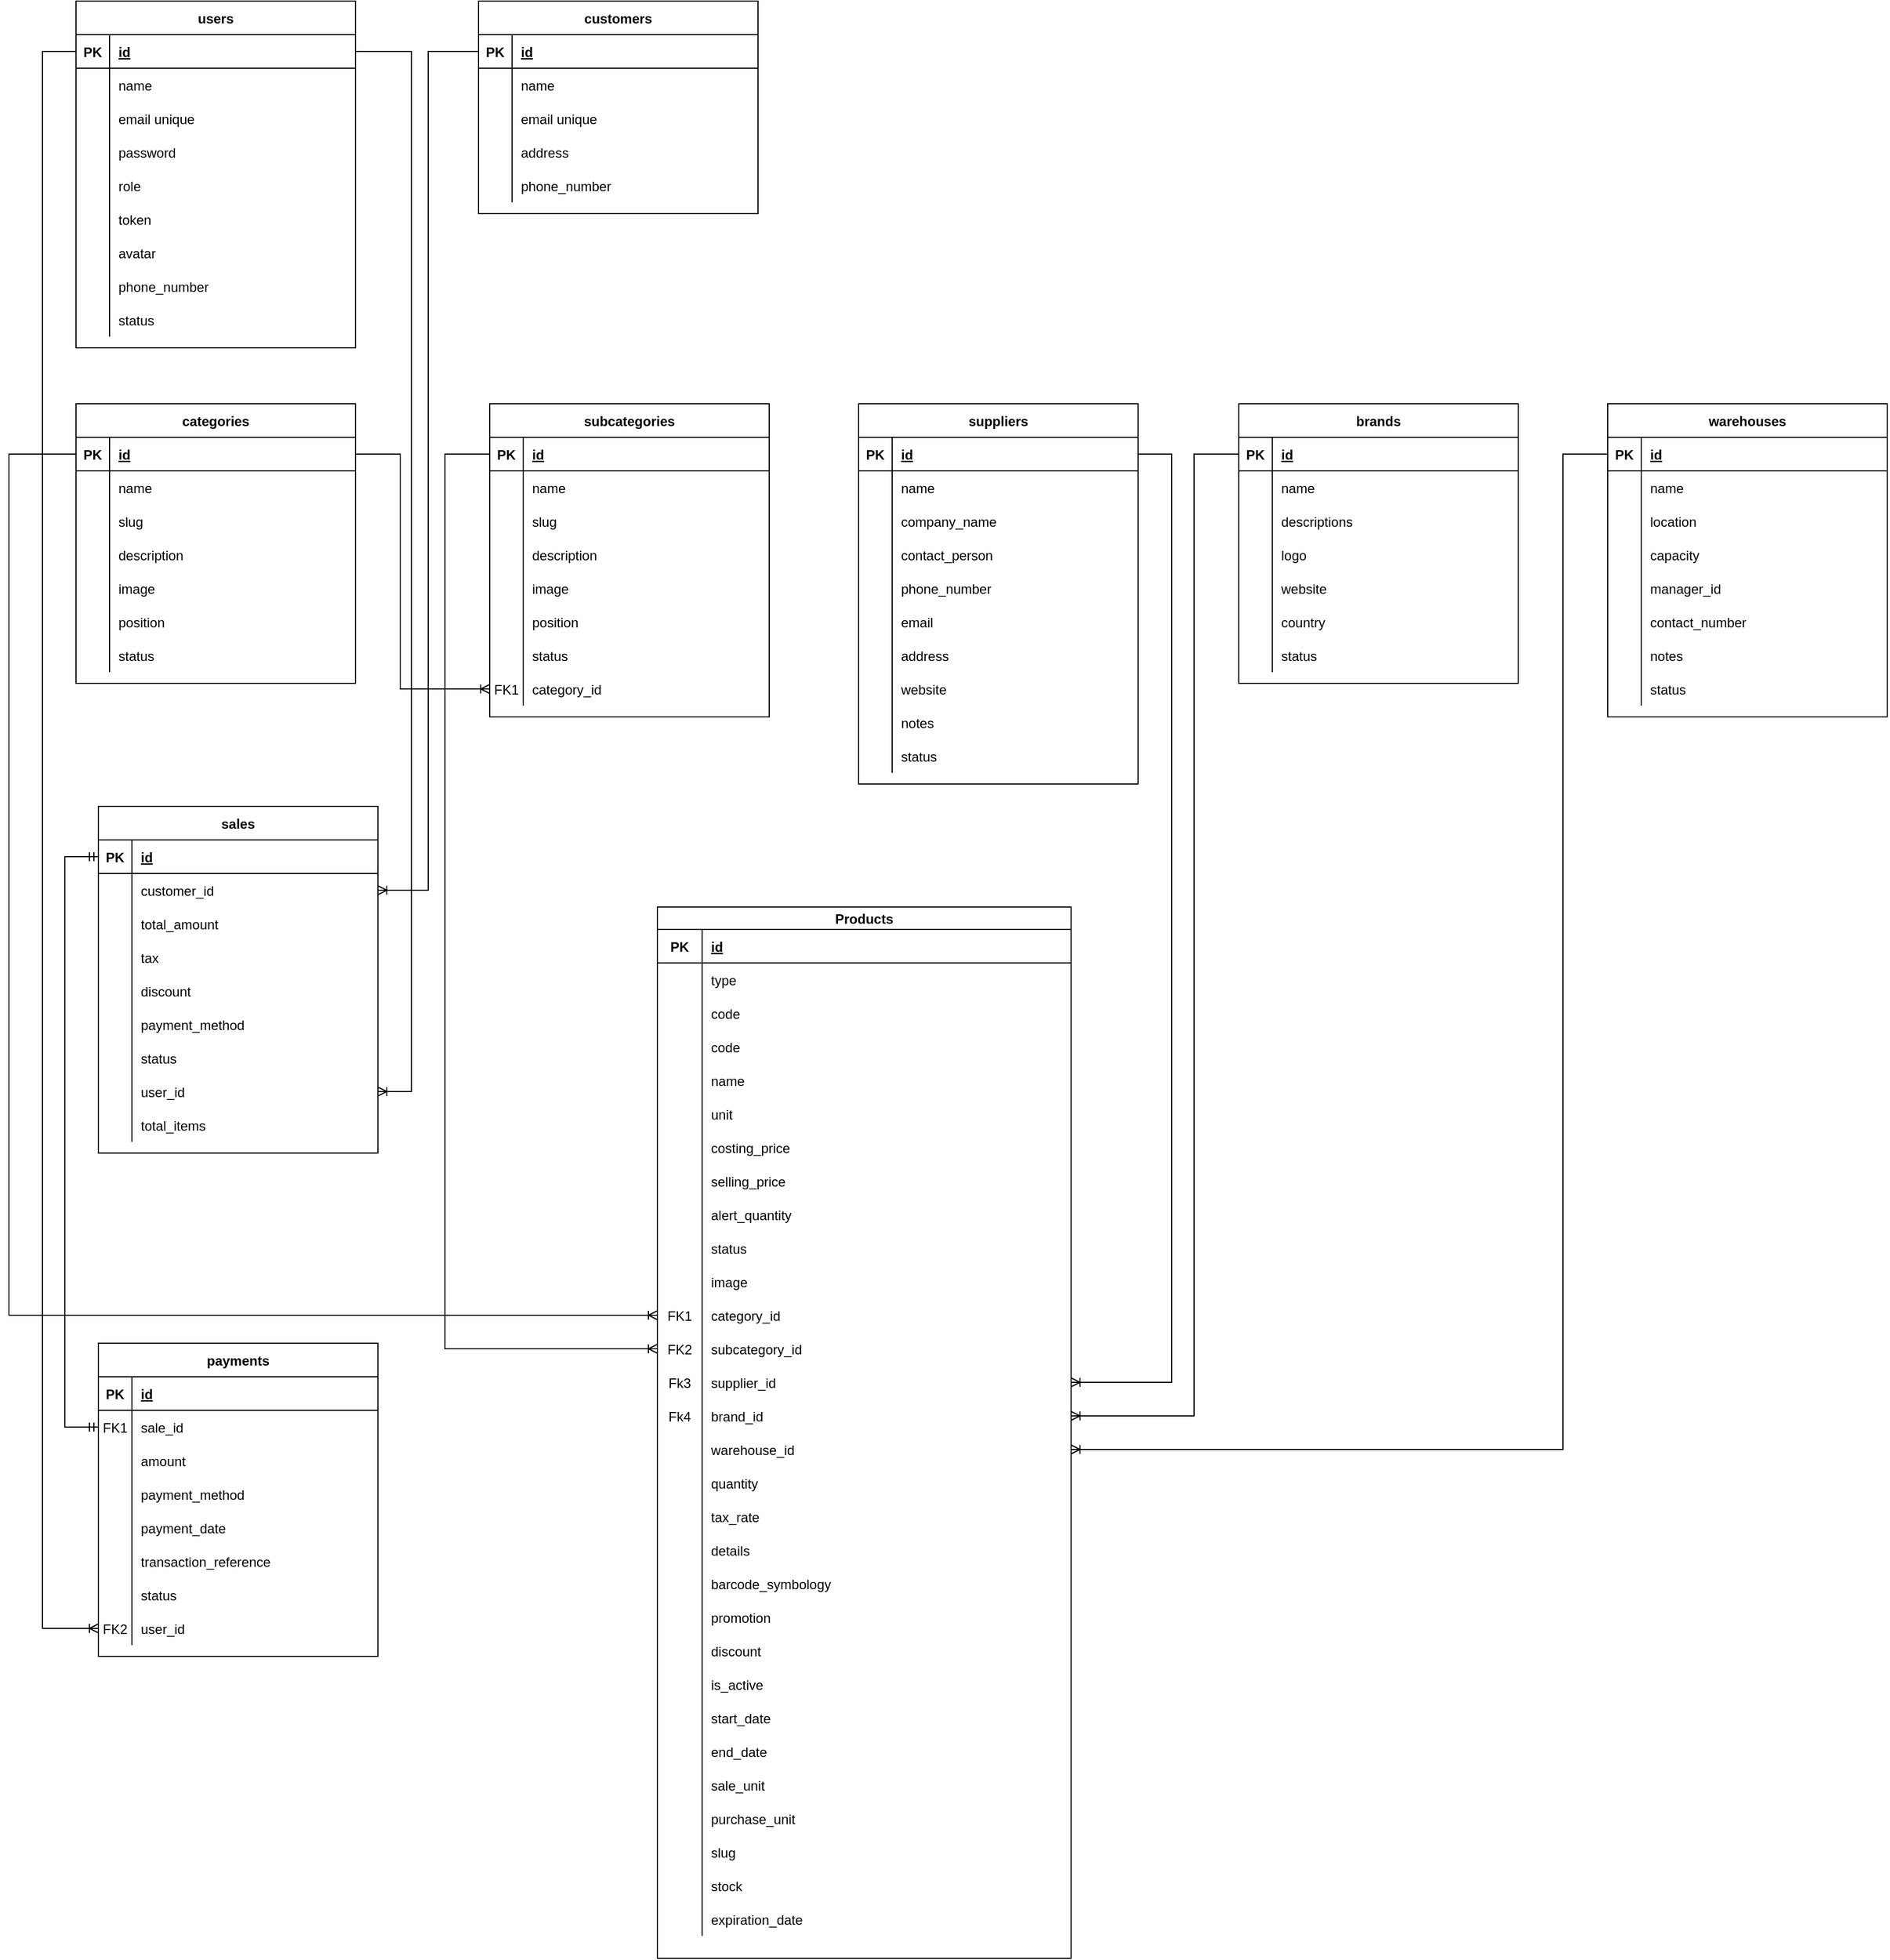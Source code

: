 <mxfile version="24.7.16">
  <diagram id="R2lEEEUBdFMjLlhIrx00" name="Page-1">
    <mxGraphModel dx="2750" dy="618" grid="1" gridSize="10" guides="1" tooltips="1" connect="1" arrows="1" fold="1" page="1" pageScale="1" pageWidth="850" pageHeight="1100" math="0" shadow="0" extFonts="Permanent Marker^https://fonts.googleapis.com/css?family=Permanent+Marker">
      <root>
        <mxCell id="0" />
        <mxCell id="1" parent="0" />
        <mxCell id="C-vyLk0tnHw3VtMMgP7b-13" value="users" style="shape=table;startSize=30;container=1;collapsible=1;childLayout=tableLayout;fixedRows=1;rowLines=0;fontStyle=1;align=center;resizeLast=1;" parent="1" vertex="1">
          <mxGeometry x="-800" y="80" width="250" height="310" as="geometry" />
        </mxCell>
        <mxCell id="C-vyLk0tnHw3VtMMgP7b-14" value="" style="shape=partialRectangle;collapsible=0;dropTarget=0;pointerEvents=0;fillColor=none;points=[[0,0.5],[1,0.5]];portConstraint=eastwest;top=0;left=0;right=0;bottom=1;" parent="C-vyLk0tnHw3VtMMgP7b-13" vertex="1">
          <mxGeometry y="30" width="250" height="30" as="geometry" />
        </mxCell>
        <mxCell id="C-vyLk0tnHw3VtMMgP7b-15" value="PK" style="shape=partialRectangle;overflow=hidden;connectable=0;fillColor=none;top=0;left=0;bottom=0;right=0;fontStyle=1;" parent="C-vyLk0tnHw3VtMMgP7b-14" vertex="1">
          <mxGeometry width="30" height="30" as="geometry">
            <mxRectangle width="30" height="30" as="alternateBounds" />
          </mxGeometry>
        </mxCell>
        <mxCell id="C-vyLk0tnHw3VtMMgP7b-16" value="id" style="shape=partialRectangle;overflow=hidden;connectable=0;fillColor=none;top=0;left=0;bottom=0;right=0;align=left;spacingLeft=6;fontStyle=5;" parent="C-vyLk0tnHw3VtMMgP7b-14" vertex="1">
          <mxGeometry x="30" width="220" height="30" as="geometry">
            <mxRectangle width="220" height="30" as="alternateBounds" />
          </mxGeometry>
        </mxCell>
        <mxCell id="C-vyLk0tnHw3VtMMgP7b-17" value="" style="shape=partialRectangle;collapsible=0;dropTarget=0;pointerEvents=0;fillColor=none;points=[[0,0.5],[1,0.5]];portConstraint=eastwest;top=0;left=0;right=0;bottom=0;" parent="C-vyLk0tnHw3VtMMgP7b-13" vertex="1">
          <mxGeometry y="60" width="250" height="30" as="geometry" />
        </mxCell>
        <mxCell id="C-vyLk0tnHw3VtMMgP7b-18" value="" style="shape=partialRectangle;overflow=hidden;connectable=0;fillColor=none;top=0;left=0;bottom=0;right=0;" parent="C-vyLk0tnHw3VtMMgP7b-17" vertex="1">
          <mxGeometry width="30" height="30" as="geometry">
            <mxRectangle width="30" height="30" as="alternateBounds" />
          </mxGeometry>
        </mxCell>
        <mxCell id="C-vyLk0tnHw3VtMMgP7b-19" value="name" style="shape=partialRectangle;overflow=hidden;connectable=0;fillColor=none;top=0;left=0;bottom=0;right=0;align=left;spacingLeft=6;" parent="C-vyLk0tnHw3VtMMgP7b-17" vertex="1">
          <mxGeometry x="30" width="220" height="30" as="geometry">
            <mxRectangle width="220" height="30" as="alternateBounds" />
          </mxGeometry>
        </mxCell>
        <mxCell id="C-vyLk0tnHw3VtMMgP7b-20" value="" style="shape=partialRectangle;collapsible=0;dropTarget=0;pointerEvents=0;fillColor=none;points=[[0,0.5],[1,0.5]];portConstraint=eastwest;top=0;left=0;right=0;bottom=0;" parent="C-vyLk0tnHw3VtMMgP7b-13" vertex="1">
          <mxGeometry y="90" width="250" height="30" as="geometry" />
        </mxCell>
        <mxCell id="C-vyLk0tnHw3VtMMgP7b-21" value="" style="shape=partialRectangle;overflow=hidden;connectable=0;fillColor=none;top=0;left=0;bottom=0;right=0;" parent="C-vyLk0tnHw3VtMMgP7b-20" vertex="1">
          <mxGeometry width="30" height="30" as="geometry">
            <mxRectangle width="30" height="30" as="alternateBounds" />
          </mxGeometry>
        </mxCell>
        <mxCell id="C-vyLk0tnHw3VtMMgP7b-22" value="email unique" style="shape=partialRectangle;overflow=hidden;connectable=0;fillColor=none;top=0;left=0;bottom=0;right=0;align=left;spacingLeft=6;" parent="C-vyLk0tnHw3VtMMgP7b-20" vertex="1">
          <mxGeometry x="30" width="220" height="30" as="geometry">
            <mxRectangle width="220" height="30" as="alternateBounds" />
          </mxGeometry>
        </mxCell>
        <mxCell id="IWBifJE8CskZXofjcWpE-1" value="" style="shape=partialRectangle;collapsible=0;dropTarget=0;pointerEvents=0;fillColor=none;points=[[0,0.5],[1,0.5]];portConstraint=eastwest;top=0;left=0;right=0;bottom=0;" parent="C-vyLk0tnHw3VtMMgP7b-13" vertex="1">
          <mxGeometry y="120" width="250" height="30" as="geometry" />
        </mxCell>
        <mxCell id="IWBifJE8CskZXofjcWpE-2" value="" style="shape=partialRectangle;overflow=hidden;connectable=0;fillColor=none;top=0;left=0;bottom=0;right=0;" parent="IWBifJE8CskZXofjcWpE-1" vertex="1">
          <mxGeometry width="30" height="30" as="geometry">
            <mxRectangle width="30" height="30" as="alternateBounds" />
          </mxGeometry>
        </mxCell>
        <mxCell id="IWBifJE8CskZXofjcWpE-3" value="password" style="shape=partialRectangle;overflow=hidden;connectable=0;fillColor=none;top=0;left=0;bottom=0;right=0;align=left;spacingLeft=6;" parent="IWBifJE8CskZXofjcWpE-1" vertex="1">
          <mxGeometry x="30" width="220" height="30" as="geometry">
            <mxRectangle width="220" height="30" as="alternateBounds" />
          </mxGeometry>
        </mxCell>
        <mxCell id="IWBifJE8CskZXofjcWpE-4" value="" style="shape=partialRectangle;collapsible=0;dropTarget=0;pointerEvents=0;fillColor=none;points=[[0,0.5],[1,0.5]];portConstraint=eastwest;top=0;left=0;right=0;bottom=0;" parent="C-vyLk0tnHw3VtMMgP7b-13" vertex="1">
          <mxGeometry y="150" width="250" height="30" as="geometry" />
        </mxCell>
        <mxCell id="IWBifJE8CskZXofjcWpE-5" value="" style="shape=partialRectangle;overflow=hidden;connectable=0;fillColor=none;top=0;left=0;bottom=0;right=0;" parent="IWBifJE8CskZXofjcWpE-4" vertex="1">
          <mxGeometry width="30" height="30" as="geometry">
            <mxRectangle width="30" height="30" as="alternateBounds" />
          </mxGeometry>
        </mxCell>
        <mxCell id="IWBifJE8CskZXofjcWpE-6" value="role" style="shape=partialRectangle;overflow=hidden;connectable=0;fillColor=none;top=0;left=0;bottom=0;right=0;align=left;spacingLeft=6;" parent="IWBifJE8CskZXofjcWpE-4" vertex="1">
          <mxGeometry x="30" width="220" height="30" as="geometry">
            <mxRectangle width="220" height="30" as="alternateBounds" />
          </mxGeometry>
        </mxCell>
        <mxCell id="IWBifJE8CskZXofjcWpE-7" value="" style="shape=partialRectangle;collapsible=0;dropTarget=0;pointerEvents=0;fillColor=none;points=[[0,0.5],[1,0.5]];portConstraint=eastwest;top=0;left=0;right=0;bottom=0;" parent="C-vyLk0tnHw3VtMMgP7b-13" vertex="1">
          <mxGeometry y="180" width="250" height="30" as="geometry" />
        </mxCell>
        <mxCell id="IWBifJE8CskZXofjcWpE-8" value="" style="shape=partialRectangle;overflow=hidden;connectable=0;fillColor=none;top=0;left=0;bottom=0;right=0;" parent="IWBifJE8CskZXofjcWpE-7" vertex="1">
          <mxGeometry width="30" height="30" as="geometry">
            <mxRectangle width="30" height="30" as="alternateBounds" />
          </mxGeometry>
        </mxCell>
        <mxCell id="IWBifJE8CskZXofjcWpE-9" value="token" style="shape=partialRectangle;overflow=hidden;connectable=0;fillColor=none;top=0;left=0;bottom=0;right=0;align=left;spacingLeft=6;" parent="IWBifJE8CskZXofjcWpE-7" vertex="1">
          <mxGeometry x="30" width="220" height="30" as="geometry">
            <mxRectangle width="220" height="30" as="alternateBounds" />
          </mxGeometry>
        </mxCell>
        <mxCell id="IWBifJE8CskZXofjcWpE-10" value="" style="shape=partialRectangle;collapsible=0;dropTarget=0;pointerEvents=0;fillColor=none;points=[[0,0.5],[1,0.5]];portConstraint=eastwest;top=0;left=0;right=0;bottom=0;" parent="C-vyLk0tnHw3VtMMgP7b-13" vertex="1">
          <mxGeometry y="210" width="250" height="30" as="geometry" />
        </mxCell>
        <mxCell id="IWBifJE8CskZXofjcWpE-11" value="" style="shape=partialRectangle;overflow=hidden;connectable=0;fillColor=none;top=0;left=0;bottom=0;right=0;" parent="IWBifJE8CskZXofjcWpE-10" vertex="1">
          <mxGeometry width="30" height="30" as="geometry">
            <mxRectangle width="30" height="30" as="alternateBounds" />
          </mxGeometry>
        </mxCell>
        <mxCell id="IWBifJE8CskZXofjcWpE-12" value="avatar" style="shape=partialRectangle;overflow=hidden;connectable=0;fillColor=none;top=0;left=0;bottom=0;right=0;align=left;spacingLeft=6;" parent="IWBifJE8CskZXofjcWpE-10" vertex="1">
          <mxGeometry x="30" width="220" height="30" as="geometry">
            <mxRectangle width="220" height="30" as="alternateBounds" />
          </mxGeometry>
        </mxCell>
        <mxCell id="IWBifJE8CskZXofjcWpE-13" value="" style="shape=partialRectangle;collapsible=0;dropTarget=0;pointerEvents=0;fillColor=none;points=[[0,0.5],[1,0.5]];portConstraint=eastwest;top=0;left=0;right=0;bottom=0;" parent="C-vyLk0tnHw3VtMMgP7b-13" vertex="1">
          <mxGeometry y="240" width="250" height="30" as="geometry" />
        </mxCell>
        <mxCell id="IWBifJE8CskZXofjcWpE-14" value="" style="shape=partialRectangle;overflow=hidden;connectable=0;fillColor=none;top=0;left=0;bottom=0;right=0;" parent="IWBifJE8CskZXofjcWpE-13" vertex="1">
          <mxGeometry width="30" height="30" as="geometry">
            <mxRectangle width="30" height="30" as="alternateBounds" />
          </mxGeometry>
        </mxCell>
        <mxCell id="IWBifJE8CskZXofjcWpE-15" value="phone_number" style="shape=partialRectangle;overflow=hidden;connectable=0;fillColor=none;top=0;left=0;bottom=0;right=0;align=left;spacingLeft=6;" parent="IWBifJE8CskZXofjcWpE-13" vertex="1">
          <mxGeometry x="30" width="220" height="30" as="geometry">
            <mxRectangle width="220" height="30" as="alternateBounds" />
          </mxGeometry>
        </mxCell>
        <mxCell id="IWBifJE8CskZXofjcWpE-16" value="" style="shape=partialRectangle;collapsible=0;dropTarget=0;pointerEvents=0;fillColor=none;points=[[0,0.5],[1,0.5]];portConstraint=eastwest;top=0;left=0;right=0;bottom=0;" parent="C-vyLk0tnHw3VtMMgP7b-13" vertex="1">
          <mxGeometry y="270" width="250" height="30" as="geometry" />
        </mxCell>
        <mxCell id="IWBifJE8CskZXofjcWpE-17" value="" style="shape=partialRectangle;overflow=hidden;connectable=0;fillColor=none;top=0;left=0;bottom=0;right=0;" parent="IWBifJE8CskZXofjcWpE-16" vertex="1">
          <mxGeometry width="30" height="30" as="geometry">
            <mxRectangle width="30" height="30" as="alternateBounds" />
          </mxGeometry>
        </mxCell>
        <mxCell id="IWBifJE8CskZXofjcWpE-18" value="status" style="shape=partialRectangle;overflow=hidden;connectable=0;fillColor=none;top=0;left=0;bottom=0;right=0;align=left;spacingLeft=6;" parent="IWBifJE8CskZXofjcWpE-16" vertex="1">
          <mxGeometry x="30" width="220" height="30" as="geometry">
            <mxRectangle width="220" height="30" as="alternateBounds" />
          </mxGeometry>
        </mxCell>
        <mxCell id="C-vyLk0tnHw3VtMMgP7b-23" value="Products" style="shape=table;startSize=20;container=1;collapsible=1;childLayout=tableLayout;fixedRows=1;rowLines=0;fontStyle=1;align=center;resizeLast=1;" parent="1" vertex="1">
          <mxGeometry x="-280" y="890" width="370" height="940" as="geometry" />
        </mxCell>
        <mxCell id="C-vyLk0tnHw3VtMMgP7b-24" value="" style="shape=partialRectangle;collapsible=0;dropTarget=0;pointerEvents=0;fillColor=none;points=[[0,0.5],[1,0.5]];portConstraint=eastwest;top=0;left=0;right=0;bottom=1;" parent="C-vyLk0tnHw3VtMMgP7b-23" vertex="1">
          <mxGeometry y="20" width="370" height="30" as="geometry" />
        </mxCell>
        <mxCell id="C-vyLk0tnHw3VtMMgP7b-25" value="PK" style="shape=partialRectangle;overflow=hidden;connectable=0;fillColor=none;top=0;left=0;bottom=0;right=0;fontStyle=1;" parent="C-vyLk0tnHw3VtMMgP7b-24" vertex="1">
          <mxGeometry width="40" height="30" as="geometry">
            <mxRectangle width="40" height="30" as="alternateBounds" />
          </mxGeometry>
        </mxCell>
        <mxCell id="C-vyLk0tnHw3VtMMgP7b-26" value="id" style="shape=partialRectangle;overflow=hidden;connectable=0;fillColor=none;top=0;left=0;bottom=0;right=0;align=left;spacingLeft=6;fontStyle=5;" parent="C-vyLk0tnHw3VtMMgP7b-24" vertex="1">
          <mxGeometry x="40" width="330" height="30" as="geometry">
            <mxRectangle width="330" height="30" as="alternateBounds" />
          </mxGeometry>
        </mxCell>
        <mxCell id="C-vyLk0tnHw3VtMMgP7b-27" value="" style="shape=partialRectangle;collapsible=0;dropTarget=0;pointerEvents=0;fillColor=none;points=[[0,0.5],[1,0.5]];portConstraint=eastwest;top=0;left=0;right=0;bottom=0;" parent="C-vyLk0tnHw3VtMMgP7b-23" vertex="1">
          <mxGeometry y="50" width="370" height="30" as="geometry" />
        </mxCell>
        <mxCell id="C-vyLk0tnHw3VtMMgP7b-28" value="" style="shape=partialRectangle;overflow=hidden;connectable=0;fillColor=none;top=0;left=0;bottom=0;right=0;" parent="C-vyLk0tnHw3VtMMgP7b-27" vertex="1">
          <mxGeometry width="40" height="30" as="geometry">
            <mxRectangle width="40" height="30" as="alternateBounds" />
          </mxGeometry>
        </mxCell>
        <mxCell id="C-vyLk0tnHw3VtMMgP7b-29" value="type" style="shape=partialRectangle;overflow=hidden;connectable=0;fillColor=none;top=0;left=0;bottom=0;right=0;align=left;spacingLeft=6;" parent="C-vyLk0tnHw3VtMMgP7b-27" vertex="1">
          <mxGeometry x="40" width="330" height="30" as="geometry">
            <mxRectangle width="330" height="30" as="alternateBounds" />
          </mxGeometry>
        </mxCell>
        <mxCell id="IWBifJE8CskZXofjcWpE-178" value="" style="shape=partialRectangle;collapsible=0;dropTarget=0;pointerEvents=0;fillColor=none;points=[[0,0.5],[1,0.5]];portConstraint=eastwest;top=0;left=0;right=0;bottom=0;" parent="C-vyLk0tnHw3VtMMgP7b-23" vertex="1">
          <mxGeometry y="80" width="370" height="30" as="geometry" />
        </mxCell>
        <mxCell id="IWBifJE8CskZXofjcWpE-179" value="" style="shape=partialRectangle;overflow=hidden;connectable=0;fillColor=none;top=0;left=0;bottom=0;right=0;" parent="IWBifJE8CskZXofjcWpE-178" vertex="1">
          <mxGeometry width="40" height="30" as="geometry">
            <mxRectangle width="40" height="30" as="alternateBounds" />
          </mxGeometry>
        </mxCell>
        <mxCell id="IWBifJE8CskZXofjcWpE-180" value="code" style="shape=partialRectangle;overflow=hidden;connectable=0;fillColor=none;top=0;left=0;bottom=0;right=0;align=left;spacingLeft=6;" parent="IWBifJE8CskZXofjcWpE-178" vertex="1">
          <mxGeometry x="40" width="330" height="30" as="geometry">
            <mxRectangle width="330" height="30" as="alternateBounds" />
          </mxGeometry>
        </mxCell>
        <mxCell id="B5YPUaYt3dAETS2jWpMq-1" value="" style="shape=partialRectangle;collapsible=0;dropTarget=0;pointerEvents=0;fillColor=none;points=[[0,0.5],[1,0.5]];portConstraint=eastwest;top=0;left=0;right=0;bottom=0;" parent="C-vyLk0tnHw3VtMMgP7b-23" vertex="1">
          <mxGeometry y="110" width="370" height="30" as="geometry" />
        </mxCell>
        <mxCell id="B5YPUaYt3dAETS2jWpMq-2" value="" style="shape=partialRectangle;overflow=hidden;connectable=0;fillColor=none;top=0;left=0;bottom=0;right=0;" parent="B5YPUaYt3dAETS2jWpMq-1" vertex="1">
          <mxGeometry width="40" height="30" as="geometry">
            <mxRectangle width="40" height="30" as="alternateBounds" />
          </mxGeometry>
        </mxCell>
        <mxCell id="B5YPUaYt3dAETS2jWpMq-3" value="code" style="shape=partialRectangle;overflow=hidden;connectable=0;fillColor=none;top=0;left=0;bottom=0;right=0;align=left;spacingLeft=6;" parent="B5YPUaYt3dAETS2jWpMq-1" vertex="1">
          <mxGeometry x="40" width="330" height="30" as="geometry">
            <mxRectangle width="330" height="30" as="alternateBounds" />
          </mxGeometry>
        </mxCell>
        <mxCell id="B5YPUaYt3dAETS2jWpMq-4" value="" style="shape=partialRectangle;collapsible=0;dropTarget=0;pointerEvents=0;fillColor=none;points=[[0,0.5],[1,0.5]];portConstraint=eastwest;top=0;left=0;right=0;bottom=0;" parent="C-vyLk0tnHw3VtMMgP7b-23" vertex="1">
          <mxGeometry y="140" width="370" height="30" as="geometry" />
        </mxCell>
        <mxCell id="B5YPUaYt3dAETS2jWpMq-5" value="" style="shape=partialRectangle;overflow=hidden;connectable=0;fillColor=none;top=0;left=0;bottom=0;right=0;" parent="B5YPUaYt3dAETS2jWpMq-4" vertex="1">
          <mxGeometry width="40" height="30" as="geometry">
            <mxRectangle width="40" height="30" as="alternateBounds" />
          </mxGeometry>
        </mxCell>
        <mxCell id="B5YPUaYt3dAETS2jWpMq-6" value="name" style="shape=partialRectangle;overflow=hidden;connectable=0;fillColor=none;top=0;left=0;bottom=0;right=0;align=left;spacingLeft=6;" parent="B5YPUaYt3dAETS2jWpMq-4" vertex="1">
          <mxGeometry x="40" width="330" height="30" as="geometry">
            <mxRectangle width="330" height="30" as="alternateBounds" />
          </mxGeometry>
        </mxCell>
        <mxCell id="B5YPUaYt3dAETS2jWpMq-7" value="" style="shape=partialRectangle;collapsible=0;dropTarget=0;pointerEvents=0;fillColor=none;points=[[0,0.5],[1,0.5]];portConstraint=eastwest;top=0;left=0;right=0;bottom=0;" parent="C-vyLk0tnHw3VtMMgP7b-23" vertex="1">
          <mxGeometry y="170" width="370" height="30" as="geometry" />
        </mxCell>
        <mxCell id="B5YPUaYt3dAETS2jWpMq-8" value="" style="shape=partialRectangle;overflow=hidden;connectable=0;fillColor=none;top=0;left=0;bottom=0;right=0;" parent="B5YPUaYt3dAETS2jWpMq-7" vertex="1">
          <mxGeometry width="40" height="30" as="geometry">
            <mxRectangle width="40" height="30" as="alternateBounds" />
          </mxGeometry>
        </mxCell>
        <mxCell id="B5YPUaYt3dAETS2jWpMq-9" value="unit" style="shape=partialRectangle;overflow=hidden;connectable=0;fillColor=none;top=0;left=0;bottom=0;right=0;align=left;spacingLeft=6;" parent="B5YPUaYt3dAETS2jWpMq-7" vertex="1">
          <mxGeometry x="40" width="330" height="30" as="geometry">
            <mxRectangle width="330" height="30" as="alternateBounds" />
          </mxGeometry>
        </mxCell>
        <mxCell id="B5YPUaYt3dAETS2jWpMq-10" value="" style="shape=partialRectangle;collapsible=0;dropTarget=0;pointerEvents=0;fillColor=none;points=[[0,0.5],[1,0.5]];portConstraint=eastwest;top=0;left=0;right=0;bottom=0;" parent="C-vyLk0tnHw3VtMMgP7b-23" vertex="1">
          <mxGeometry y="200" width="370" height="30" as="geometry" />
        </mxCell>
        <mxCell id="B5YPUaYt3dAETS2jWpMq-11" value="" style="shape=partialRectangle;overflow=hidden;connectable=0;fillColor=none;top=0;left=0;bottom=0;right=0;" parent="B5YPUaYt3dAETS2jWpMq-10" vertex="1">
          <mxGeometry width="40" height="30" as="geometry">
            <mxRectangle width="40" height="30" as="alternateBounds" />
          </mxGeometry>
        </mxCell>
        <mxCell id="B5YPUaYt3dAETS2jWpMq-12" value="costing_price" style="shape=partialRectangle;overflow=hidden;connectable=0;fillColor=none;top=0;left=0;bottom=0;right=0;align=left;spacingLeft=6;" parent="B5YPUaYt3dAETS2jWpMq-10" vertex="1">
          <mxGeometry x="40" width="330" height="30" as="geometry">
            <mxRectangle width="330" height="30" as="alternateBounds" />
          </mxGeometry>
        </mxCell>
        <mxCell id="B5YPUaYt3dAETS2jWpMq-13" value="" style="shape=partialRectangle;collapsible=0;dropTarget=0;pointerEvents=0;fillColor=none;points=[[0,0.5],[1,0.5]];portConstraint=eastwest;top=0;left=0;right=0;bottom=0;" parent="C-vyLk0tnHw3VtMMgP7b-23" vertex="1">
          <mxGeometry y="230" width="370" height="30" as="geometry" />
        </mxCell>
        <mxCell id="B5YPUaYt3dAETS2jWpMq-14" value="" style="shape=partialRectangle;overflow=hidden;connectable=0;fillColor=none;top=0;left=0;bottom=0;right=0;" parent="B5YPUaYt3dAETS2jWpMq-13" vertex="1">
          <mxGeometry width="40" height="30" as="geometry">
            <mxRectangle width="40" height="30" as="alternateBounds" />
          </mxGeometry>
        </mxCell>
        <mxCell id="B5YPUaYt3dAETS2jWpMq-15" value="selling_price" style="shape=partialRectangle;overflow=hidden;connectable=0;fillColor=none;top=0;left=0;bottom=0;right=0;align=left;spacingLeft=6;" parent="B5YPUaYt3dAETS2jWpMq-13" vertex="1">
          <mxGeometry x="40" width="330" height="30" as="geometry">
            <mxRectangle width="330" height="30" as="alternateBounds" />
          </mxGeometry>
        </mxCell>
        <mxCell id="B5YPUaYt3dAETS2jWpMq-16" value="" style="shape=partialRectangle;collapsible=0;dropTarget=0;pointerEvents=0;fillColor=none;points=[[0,0.5],[1,0.5]];portConstraint=eastwest;top=0;left=0;right=0;bottom=0;" parent="C-vyLk0tnHw3VtMMgP7b-23" vertex="1">
          <mxGeometry y="260" width="370" height="30" as="geometry" />
        </mxCell>
        <mxCell id="B5YPUaYt3dAETS2jWpMq-17" value="" style="shape=partialRectangle;overflow=hidden;connectable=0;fillColor=none;top=0;left=0;bottom=0;right=0;" parent="B5YPUaYt3dAETS2jWpMq-16" vertex="1">
          <mxGeometry width="40" height="30" as="geometry">
            <mxRectangle width="40" height="30" as="alternateBounds" />
          </mxGeometry>
        </mxCell>
        <mxCell id="B5YPUaYt3dAETS2jWpMq-18" value="alert_quantity" style="shape=partialRectangle;overflow=hidden;connectable=0;fillColor=none;top=0;left=0;bottom=0;right=0;align=left;spacingLeft=6;" parent="B5YPUaYt3dAETS2jWpMq-16" vertex="1">
          <mxGeometry x="40" width="330" height="30" as="geometry">
            <mxRectangle width="330" height="30" as="alternateBounds" />
          </mxGeometry>
        </mxCell>
        <mxCell id="B5YPUaYt3dAETS2jWpMq-19" value="" style="shape=partialRectangle;collapsible=0;dropTarget=0;pointerEvents=0;fillColor=none;points=[[0,0.5],[1,0.5]];portConstraint=eastwest;top=0;left=0;right=0;bottom=0;" parent="C-vyLk0tnHw3VtMMgP7b-23" vertex="1">
          <mxGeometry y="290" width="370" height="30" as="geometry" />
        </mxCell>
        <mxCell id="B5YPUaYt3dAETS2jWpMq-20" value="" style="shape=partialRectangle;overflow=hidden;connectable=0;fillColor=none;top=0;left=0;bottom=0;right=0;" parent="B5YPUaYt3dAETS2jWpMq-19" vertex="1">
          <mxGeometry width="40" height="30" as="geometry">
            <mxRectangle width="40" height="30" as="alternateBounds" />
          </mxGeometry>
        </mxCell>
        <mxCell id="B5YPUaYt3dAETS2jWpMq-21" value="status" style="shape=partialRectangle;overflow=hidden;connectable=0;fillColor=none;top=0;left=0;bottom=0;right=0;align=left;spacingLeft=6;" parent="B5YPUaYt3dAETS2jWpMq-19" vertex="1">
          <mxGeometry x="40" width="330" height="30" as="geometry">
            <mxRectangle width="330" height="30" as="alternateBounds" />
          </mxGeometry>
        </mxCell>
        <mxCell id="B5YPUaYt3dAETS2jWpMq-22" value="" style="shape=partialRectangle;collapsible=0;dropTarget=0;pointerEvents=0;fillColor=none;points=[[0,0.5],[1,0.5]];portConstraint=eastwest;top=0;left=0;right=0;bottom=0;" parent="C-vyLk0tnHw3VtMMgP7b-23" vertex="1">
          <mxGeometry y="320" width="370" height="30" as="geometry" />
        </mxCell>
        <mxCell id="B5YPUaYt3dAETS2jWpMq-23" value="" style="shape=partialRectangle;overflow=hidden;connectable=0;fillColor=none;top=0;left=0;bottom=0;right=0;" parent="B5YPUaYt3dAETS2jWpMq-22" vertex="1">
          <mxGeometry width="40" height="30" as="geometry">
            <mxRectangle width="40" height="30" as="alternateBounds" />
          </mxGeometry>
        </mxCell>
        <mxCell id="B5YPUaYt3dAETS2jWpMq-24" value="image" style="shape=partialRectangle;overflow=hidden;connectable=0;fillColor=none;top=0;left=0;bottom=0;right=0;align=left;spacingLeft=6;" parent="B5YPUaYt3dAETS2jWpMq-22" vertex="1">
          <mxGeometry x="40" width="330" height="30" as="geometry">
            <mxRectangle width="330" height="30" as="alternateBounds" />
          </mxGeometry>
        </mxCell>
        <mxCell id="B5YPUaYt3dAETS2jWpMq-25" value="" style="shape=partialRectangle;collapsible=0;dropTarget=0;pointerEvents=0;fillColor=none;points=[[0,0.5],[1,0.5]];portConstraint=eastwest;top=0;left=0;right=0;bottom=0;" parent="C-vyLk0tnHw3VtMMgP7b-23" vertex="1">
          <mxGeometry y="350" width="370" height="30" as="geometry" />
        </mxCell>
        <mxCell id="B5YPUaYt3dAETS2jWpMq-26" value="FK1" style="shape=partialRectangle;overflow=hidden;connectable=0;fillColor=none;top=0;left=0;bottom=0;right=0;" parent="B5YPUaYt3dAETS2jWpMq-25" vertex="1">
          <mxGeometry width="40" height="30" as="geometry">
            <mxRectangle width="40" height="30" as="alternateBounds" />
          </mxGeometry>
        </mxCell>
        <mxCell id="B5YPUaYt3dAETS2jWpMq-27" value="category_id" style="shape=partialRectangle;overflow=hidden;connectable=0;fillColor=none;top=0;left=0;bottom=0;right=0;align=left;spacingLeft=6;" parent="B5YPUaYt3dAETS2jWpMq-25" vertex="1">
          <mxGeometry x="40" width="330" height="30" as="geometry">
            <mxRectangle width="330" height="30" as="alternateBounds" />
          </mxGeometry>
        </mxCell>
        <mxCell id="B5YPUaYt3dAETS2jWpMq-28" value="" style="shape=partialRectangle;collapsible=0;dropTarget=0;pointerEvents=0;fillColor=none;points=[[0,0.5],[1,0.5]];portConstraint=eastwest;top=0;left=0;right=0;bottom=0;" parent="C-vyLk0tnHw3VtMMgP7b-23" vertex="1">
          <mxGeometry y="380" width="370" height="30" as="geometry" />
        </mxCell>
        <mxCell id="B5YPUaYt3dAETS2jWpMq-29" value="FK2" style="shape=partialRectangle;overflow=hidden;connectable=0;fillColor=none;top=0;left=0;bottom=0;right=0;" parent="B5YPUaYt3dAETS2jWpMq-28" vertex="1">
          <mxGeometry width="40" height="30" as="geometry">
            <mxRectangle width="40" height="30" as="alternateBounds" />
          </mxGeometry>
        </mxCell>
        <mxCell id="B5YPUaYt3dAETS2jWpMq-30" value="subcategory_id" style="shape=partialRectangle;overflow=hidden;connectable=0;fillColor=none;top=0;left=0;bottom=0;right=0;align=left;spacingLeft=6;" parent="B5YPUaYt3dAETS2jWpMq-28" vertex="1">
          <mxGeometry x="40" width="330" height="30" as="geometry">
            <mxRectangle width="330" height="30" as="alternateBounds" />
          </mxGeometry>
        </mxCell>
        <mxCell id="B5YPUaYt3dAETS2jWpMq-31" value="" style="shape=partialRectangle;collapsible=0;dropTarget=0;pointerEvents=0;fillColor=none;points=[[0,0.5],[1,0.5]];portConstraint=eastwest;top=0;left=0;right=0;bottom=0;" parent="C-vyLk0tnHw3VtMMgP7b-23" vertex="1">
          <mxGeometry y="410" width="370" height="30" as="geometry" />
        </mxCell>
        <mxCell id="B5YPUaYt3dAETS2jWpMq-32" value="Fk3" style="shape=partialRectangle;overflow=hidden;connectable=0;fillColor=none;top=0;left=0;bottom=0;right=0;" parent="B5YPUaYt3dAETS2jWpMq-31" vertex="1">
          <mxGeometry width="40" height="30" as="geometry">
            <mxRectangle width="40" height="30" as="alternateBounds" />
          </mxGeometry>
        </mxCell>
        <mxCell id="B5YPUaYt3dAETS2jWpMq-33" value="supplier_id" style="shape=partialRectangle;overflow=hidden;connectable=0;fillColor=none;top=0;left=0;bottom=0;right=0;align=left;spacingLeft=6;strokeColor=default;perimeterSpacing=1;" parent="B5YPUaYt3dAETS2jWpMq-31" vertex="1">
          <mxGeometry x="40" width="330" height="30" as="geometry">
            <mxRectangle width="330" height="30" as="alternateBounds" />
          </mxGeometry>
        </mxCell>
        <mxCell id="B5YPUaYt3dAETS2jWpMq-34" value="" style="shape=partialRectangle;collapsible=0;dropTarget=0;pointerEvents=0;fillColor=none;points=[[0,0.5],[1,0.5]];portConstraint=eastwest;top=0;left=0;right=0;bottom=0;" parent="C-vyLk0tnHw3VtMMgP7b-23" vertex="1">
          <mxGeometry y="440" width="370" height="30" as="geometry" />
        </mxCell>
        <mxCell id="B5YPUaYt3dAETS2jWpMq-35" value="Fk4" style="shape=partialRectangle;overflow=hidden;connectable=0;fillColor=none;top=0;left=0;bottom=0;right=0;" parent="B5YPUaYt3dAETS2jWpMq-34" vertex="1">
          <mxGeometry width="40" height="30" as="geometry">
            <mxRectangle width="40" height="30" as="alternateBounds" />
          </mxGeometry>
        </mxCell>
        <mxCell id="B5YPUaYt3dAETS2jWpMq-36" value="brand_id" style="shape=partialRectangle;overflow=hidden;connectable=0;fillColor=none;top=0;left=0;bottom=0;right=0;align=left;spacingLeft=6;" parent="B5YPUaYt3dAETS2jWpMq-34" vertex="1">
          <mxGeometry x="40" width="330" height="30" as="geometry">
            <mxRectangle width="330" height="30" as="alternateBounds" />
          </mxGeometry>
        </mxCell>
        <mxCell id="B5YPUaYt3dAETS2jWpMq-37" value="" style="shape=partialRectangle;collapsible=0;dropTarget=0;pointerEvents=0;fillColor=none;points=[[0,0.5],[1,0.5]];portConstraint=eastwest;top=0;left=0;right=0;bottom=0;" parent="C-vyLk0tnHw3VtMMgP7b-23" vertex="1">
          <mxGeometry y="470" width="370" height="30" as="geometry" />
        </mxCell>
        <mxCell id="B5YPUaYt3dAETS2jWpMq-38" value="" style="shape=partialRectangle;overflow=hidden;connectable=0;fillColor=none;top=0;left=0;bottom=0;right=0;" parent="B5YPUaYt3dAETS2jWpMq-37" vertex="1">
          <mxGeometry width="40" height="30" as="geometry">
            <mxRectangle width="40" height="30" as="alternateBounds" />
          </mxGeometry>
        </mxCell>
        <mxCell id="B5YPUaYt3dAETS2jWpMq-39" value="warehouse_id" style="shape=partialRectangle;overflow=hidden;connectable=0;fillColor=none;top=0;left=0;bottom=0;right=0;align=left;spacingLeft=6;" parent="B5YPUaYt3dAETS2jWpMq-37" vertex="1">
          <mxGeometry x="40" width="330" height="30" as="geometry">
            <mxRectangle width="330" height="30" as="alternateBounds" />
          </mxGeometry>
        </mxCell>
        <mxCell id="B5YPUaYt3dAETS2jWpMq-40" value="" style="shape=partialRectangle;collapsible=0;dropTarget=0;pointerEvents=0;fillColor=none;points=[[0,0.5],[1,0.5]];portConstraint=eastwest;top=0;left=0;right=0;bottom=0;" parent="C-vyLk0tnHw3VtMMgP7b-23" vertex="1">
          <mxGeometry y="500" width="370" height="30" as="geometry" />
        </mxCell>
        <mxCell id="B5YPUaYt3dAETS2jWpMq-41" value="" style="shape=partialRectangle;overflow=hidden;connectable=0;fillColor=none;top=0;left=0;bottom=0;right=0;" parent="B5YPUaYt3dAETS2jWpMq-40" vertex="1">
          <mxGeometry width="40" height="30" as="geometry">
            <mxRectangle width="40" height="30" as="alternateBounds" />
          </mxGeometry>
        </mxCell>
        <mxCell id="B5YPUaYt3dAETS2jWpMq-42" value="quantity" style="shape=partialRectangle;overflow=hidden;connectable=0;fillColor=none;top=0;left=0;bottom=0;right=0;align=left;spacingLeft=6;" parent="B5YPUaYt3dAETS2jWpMq-40" vertex="1">
          <mxGeometry x="40" width="330" height="30" as="geometry">
            <mxRectangle width="330" height="30" as="alternateBounds" />
          </mxGeometry>
        </mxCell>
        <mxCell id="B5YPUaYt3dAETS2jWpMq-43" value="" style="shape=partialRectangle;collapsible=0;dropTarget=0;pointerEvents=0;fillColor=none;points=[[0,0.5],[1,0.5]];portConstraint=eastwest;top=0;left=0;right=0;bottom=0;" parent="C-vyLk0tnHw3VtMMgP7b-23" vertex="1">
          <mxGeometry y="530" width="370" height="30" as="geometry" />
        </mxCell>
        <mxCell id="B5YPUaYt3dAETS2jWpMq-44" value="" style="shape=partialRectangle;overflow=hidden;connectable=0;fillColor=none;top=0;left=0;bottom=0;right=0;" parent="B5YPUaYt3dAETS2jWpMq-43" vertex="1">
          <mxGeometry width="40" height="30" as="geometry">
            <mxRectangle width="40" height="30" as="alternateBounds" />
          </mxGeometry>
        </mxCell>
        <mxCell id="B5YPUaYt3dAETS2jWpMq-45" value="tax_rate" style="shape=partialRectangle;overflow=hidden;connectable=0;fillColor=none;top=0;left=0;bottom=0;right=0;align=left;spacingLeft=6;" parent="B5YPUaYt3dAETS2jWpMq-43" vertex="1">
          <mxGeometry x="40" width="330" height="30" as="geometry">
            <mxRectangle width="330" height="30" as="alternateBounds" />
          </mxGeometry>
        </mxCell>
        <mxCell id="B5YPUaYt3dAETS2jWpMq-46" value="" style="shape=partialRectangle;collapsible=0;dropTarget=0;pointerEvents=0;fillColor=none;points=[[0,0.5],[1,0.5]];portConstraint=eastwest;top=0;left=0;right=0;bottom=0;" parent="C-vyLk0tnHw3VtMMgP7b-23" vertex="1">
          <mxGeometry y="560" width="370" height="30" as="geometry" />
        </mxCell>
        <mxCell id="B5YPUaYt3dAETS2jWpMq-47" value="" style="shape=partialRectangle;overflow=hidden;connectable=0;fillColor=none;top=0;left=0;bottom=0;right=0;" parent="B5YPUaYt3dAETS2jWpMq-46" vertex="1">
          <mxGeometry width="40" height="30" as="geometry">
            <mxRectangle width="40" height="30" as="alternateBounds" />
          </mxGeometry>
        </mxCell>
        <mxCell id="B5YPUaYt3dAETS2jWpMq-48" value="details" style="shape=partialRectangle;overflow=hidden;connectable=0;fillColor=none;top=0;left=0;bottom=0;right=0;align=left;spacingLeft=6;" parent="B5YPUaYt3dAETS2jWpMq-46" vertex="1">
          <mxGeometry x="40" width="330" height="30" as="geometry">
            <mxRectangle width="330" height="30" as="alternateBounds" />
          </mxGeometry>
        </mxCell>
        <mxCell id="B5YPUaYt3dAETS2jWpMq-49" value="" style="shape=partialRectangle;collapsible=0;dropTarget=0;pointerEvents=0;fillColor=none;points=[[0,0.5],[1,0.5]];portConstraint=eastwest;top=0;left=0;right=0;bottom=0;" parent="C-vyLk0tnHw3VtMMgP7b-23" vertex="1">
          <mxGeometry y="590" width="370" height="30" as="geometry" />
        </mxCell>
        <mxCell id="B5YPUaYt3dAETS2jWpMq-50" value="" style="shape=partialRectangle;overflow=hidden;connectable=0;fillColor=none;top=0;left=0;bottom=0;right=0;" parent="B5YPUaYt3dAETS2jWpMq-49" vertex="1">
          <mxGeometry width="40" height="30" as="geometry">
            <mxRectangle width="40" height="30" as="alternateBounds" />
          </mxGeometry>
        </mxCell>
        <mxCell id="B5YPUaYt3dAETS2jWpMq-51" value="barcode_symbology" style="shape=partialRectangle;overflow=hidden;connectable=0;fillColor=none;top=0;left=0;bottom=0;right=0;align=left;spacingLeft=6;" parent="B5YPUaYt3dAETS2jWpMq-49" vertex="1">
          <mxGeometry x="40" width="330" height="30" as="geometry">
            <mxRectangle width="330" height="30" as="alternateBounds" />
          </mxGeometry>
        </mxCell>
        <mxCell id="B5YPUaYt3dAETS2jWpMq-55" value="" style="shape=partialRectangle;collapsible=0;dropTarget=0;pointerEvents=0;fillColor=none;points=[[0,0.5],[1,0.5]];portConstraint=eastwest;top=0;left=0;right=0;bottom=0;" parent="C-vyLk0tnHw3VtMMgP7b-23" vertex="1">
          <mxGeometry y="620" width="370" height="30" as="geometry" />
        </mxCell>
        <mxCell id="B5YPUaYt3dAETS2jWpMq-56" value="" style="shape=partialRectangle;overflow=hidden;connectable=0;fillColor=none;top=0;left=0;bottom=0;right=0;" parent="B5YPUaYt3dAETS2jWpMq-55" vertex="1">
          <mxGeometry width="40" height="30" as="geometry">
            <mxRectangle width="40" height="30" as="alternateBounds" />
          </mxGeometry>
        </mxCell>
        <mxCell id="B5YPUaYt3dAETS2jWpMq-57" value="promotion" style="shape=partialRectangle;overflow=hidden;connectable=0;fillColor=none;top=0;left=0;bottom=0;right=0;align=left;spacingLeft=6;" parent="B5YPUaYt3dAETS2jWpMq-55" vertex="1">
          <mxGeometry x="40" width="330" height="30" as="geometry">
            <mxRectangle width="330" height="30" as="alternateBounds" />
          </mxGeometry>
        </mxCell>
        <mxCell id="B5YPUaYt3dAETS2jWpMq-58" value="" style="shape=partialRectangle;collapsible=0;dropTarget=0;pointerEvents=0;fillColor=none;points=[[0,0.5],[1,0.5]];portConstraint=eastwest;top=0;left=0;right=0;bottom=0;" parent="C-vyLk0tnHw3VtMMgP7b-23" vertex="1">
          <mxGeometry y="650" width="370" height="30" as="geometry" />
        </mxCell>
        <mxCell id="B5YPUaYt3dAETS2jWpMq-59" value="" style="shape=partialRectangle;overflow=hidden;connectable=0;fillColor=none;top=0;left=0;bottom=0;right=0;" parent="B5YPUaYt3dAETS2jWpMq-58" vertex="1">
          <mxGeometry width="40" height="30" as="geometry">
            <mxRectangle width="40" height="30" as="alternateBounds" />
          </mxGeometry>
        </mxCell>
        <mxCell id="B5YPUaYt3dAETS2jWpMq-60" value="discount" style="shape=partialRectangle;overflow=hidden;connectable=0;fillColor=none;top=0;left=0;bottom=0;right=0;align=left;spacingLeft=6;" parent="B5YPUaYt3dAETS2jWpMq-58" vertex="1">
          <mxGeometry x="40" width="330" height="30" as="geometry">
            <mxRectangle width="330" height="30" as="alternateBounds" />
          </mxGeometry>
        </mxCell>
        <mxCell id="B5YPUaYt3dAETS2jWpMq-61" value="" style="shape=partialRectangle;collapsible=0;dropTarget=0;pointerEvents=0;fillColor=none;points=[[0,0.5],[1,0.5]];portConstraint=eastwest;top=0;left=0;right=0;bottom=0;" parent="C-vyLk0tnHw3VtMMgP7b-23" vertex="1">
          <mxGeometry y="680" width="370" height="30" as="geometry" />
        </mxCell>
        <mxCell id="B5YPUaYt3dAETS2jWpMq-62" value="" style="shape=partialRectangle;overflow=hidden;connectable=0;fillColor=none;top=0;left=0;bottom=0;right=0;" parent="B5YPUaYt3dAETS2jWpMq-61" vertex="1">
          <mxGeometry width="40" height="30" as="geometry">
            <mxRectangle width="40" height="30" as="alternateBounds" />
          </mxGeometry>
        </mxCell>
        <mxCell id="B5YPUaYt3dAETS2jWpMq-63" value="is_active" style="shape=partialRectangle;overflow=hidden;connectable=0;fillColor=none;top=0;left=0;bottom=0;right=0;align=left;spacingLeft=6;" parent="B5YPUaYt3dAETS2jWpMq-61" vertex="1">
          <mxGeometry x="40" width="330" height="30" as="geometry">
            <mxRectangle width="330" height="30" as="alternateBounds" />
          </mxGeometry>
        </mxCell>
        <mxCell id="B5YPUaYt3dAETS2jWpMq-64" value="" style="shape=partialRectangle;collapsible=0;dropTarget=0;pointerEvents=0;fillColor=none;points=[[0,0.5],[1,0.5]];portConstraint=eastwest;top=0;left=0;right=0;bottom=0;" parent="C-vyLk0tnHw3VtMMgP7b-23" vertex="1">
          <mxGeometry y="710" width="370" height="30" as="geometry" />
        </mxCell>
        <mxCell id="B5YPUaYt3dAETS2jWpMq-65" value="" style="shape=partialRectangle;overflow=hidden;connectable=0;fillColor=none;top=0;left=0;bottom=0;right=0;" parent="B5YPUaYt3dAETS2jWpMq-64" vertex="1">
          <mxGeometry width="40" height="30" as="geometry">
            <mxRectangle width="40" height="30" as="alternateBounds" />
          </mxGeometry>
        </mxCell>
        <mxCell id="B5YPUaYt3dAETS2jWpMq-66" value="start_date" style="shape=partialRectangle;overflow=hidden;connectable=0;fillColor=none;top=0;left=0;bottom=0;right=0;align=left;spacingLeft=6;" parent="B5YPUaYt3dAETS2jWpMq-64" vertex="1">
          <mxGeometry x="40" width="330" height="30" as="geometry">
            <mxRectangle width="330" height="30" as="alternateBounds" />
          </mxGeometry>
        </mxCell>
        <mxCell id="B5YPUaYt3dAETS2jWpMq-67" value="" style="shape=partialRectangle;collapsible=0;dropTarget=0;pointerEvents=0;fillColor=none;points=[[0,0.5],[1,0.5]];portConstraint=eastwest;top=0;left=0;right=0;bottom=0;" parent="C-vyLk0tnHw3VtMMgP7b-23" vertex="1">
          <mxGeometry y="740" width="370" height="30" as="geometry" />
        </mxCell>
        <mxCell id="B5YPUaYt3dAETS2jWpMq-68" value="" style="shape=partialRectangle;overflow=hidden;connectable=0;fillColor=none;top=0;left=0;bottom=0;right=0;" parent="B5YPUaYt3dAETS2jWpMq-67" vertex="1">
          <mxGeometry width="40" height="30" as="geometry">
            <mxRectangle width="40" height="30" as="alternateBounds" />
          </mxGeometry>
        </mxCell>
        <mxCell id="B5YPUaYt3dAETS2jWpMq-69" value="end_date" style="shape=partialRectangle;overflow=hidden;connectable=0;fillColor=none;top=0;left=0;bottom=0;right=0;align=left;spacingLeft=6;" parent="B5YPUaYt3dAETS2jWpMq-67" vertex="1">
          <mxGeometry x="40" width="330" height="30" as="geometry">
            <mxRectangle width="330" height="30" as="alternateBounds" />
          </mxGeometry>
        </mxCell>
        <mxCell id="B5YPUaYt3dAETS2jWpMq-70" value="" style="shape=partialRectangle;collapsible=0;dropTarget=0;pointerEvents=0;fillColor=none;points=[[0,0.5],[1,0.5]];portConstraint=eastwest;top=0;left=0;right=0;bottom=0;" parent="C-vyLk0tnHw3VtMMgP7b-23" vertex="1">
          <mxGeometry y="770" width="370" height="30" as="geometry" />
        </mxCell>
        <mxCell id="B5YPUaYt3dAETS2jWpMq-71" value="" style="shape=partialRectangle;overflow=hidden;connectable=0;fillColor=none;top=0;left=0;bottom=0;right=0;" parent="B5YPUaYt3dAETS2jWpMq-70" vertex="1">
          <mxGeometry width="40" height="30" as="geometry">
            <mxRectangle width="40" height="30" as="alternateBounds" />
          </mxGeometry>
        </mxCell>
        <mxCell id="B5YPUaYt3dAETS2jWpMq-72" value="sale_unit" style="shape=partialRectangle;overflow=hidden;connectable=0;fillColor=none;top=0;left=0;bottom=0;right=0;align=left;spacingLeft=6;" parent="B5YPUaYt3dAETS2jWpMq-70" vertex="1">
          <mxGeometry x="40" width="330" height="30" as="geometry">
            <mxRectangle width="330" height="30" as="alternateBounds" />
          </mxGeometry>
        </mxCell>
        <mxCell id="B5YPUaYt3dAETS2jWpMq-73" value="" style="shape=partialRectangle;collapsible=0;dropTarget=0;pointerEvents=0;fillColor=none;points=[[0,0.5],[1,0.5]];portConstraint=eastwest;top=0;left=0;right=0;bottom=0;" parent="C-vyLk0tnHw3VtMMgP7b-23" vertex="1">
          <mxGeometry y="800" width="370" height="30" as="geometry" />
        </mxCell>
        <mxCell id="B5YPUaYt3dAETS2jWpMq-74" value="" style="shape=partialRectangle;overflow=hidden;connectable=0;fillColor=none;top=0;left=0;bottom=0;right=0;" parent="B5YPUaYt3dAETS2jWpMq-73" vertex="1">
          <mxGeometry width="40" height="30" as="geometry">
            <mxRectangle width="40" height="30" as="alternateBounds" />
          </mxGeometry>
        </mxCell>
        <mxCell id="B5YPUaYt3dAETS2jWpMq-75" value="purchase_unit" style="shape=partialRectangle;overflow=hidden;connectable=0;fillColor=none;top=0;left=0;bottom=0;right=0;align=left;spacingLeft=6;" parent="B5YPUaYt3dAETS2jWpMq-73" vertex="1">
          <mxGeometry x="40" width="330" height="30" as="geometry">
            <mxRectangle width="330" height="30" as="alternateBounds" />
          </mxGeometry>
        </mxCell>
        <mxCell id="B5YPUaYt3dAETS2jWpMq-76" value="" style="shape=partialRectangle;collapsible=0;dropTarget=0;pointerEvents=0;fillColor=none;points=[[0,0.5],[1,0.5]];portConstraint=eastwest;top=0;left=0;right=0;bottom=0;" parent="C-vyLk0tnHw3VtMMgP7b-23" vertex="1">
          <mxGeometry y="830" width="370" height="30" as="geometry" />
        </mxCell>
        <mxCell id="B5YPUaYt3dAETS2jWpMq-77" value="" style="shape=partialRectangle;overflow=hidden;connectable=0;fillColor=none;top=0;left=0;bottom=0;right=0;" parent="B5YPUaYt3dAETS2jWpMq-76" vertex="1">
          <mxGeometry width="40" height="30" as="geometry">
            <mxRectangle width="40" height="30" as="alternateBounds" />
          </mxGeometry>
        </mxCell>
        <mxCell id="B5YPUaYt3dAETS2jWpMq-78" value="slug" style="shape=partialRectangle;overflow=hidden;connectable=0;fillColor=none;top=0;left=0;bottom=0;right=0;align=left;spacingLeft=6;" parent="B5YPUaYt3dAETS2jWpMq-76" vertex="1">
          <mxGeometry x="40" width="330" height="30" as="geometry">
            <mxRectangle width="330" height="30" as="alternateBounds" />
          </mxGeometry>
        </mxCell>
        <mxCell id="B5YPUaYt3dAETS2jWpMq-82" value="" style="shape=partialRectangle;collapsible=0;dropTarget=0;pointerEvents=0;fillColor=none;points=[[0,0.5],[1,0.5]];portConstraint=eastwest;top=0;left=0;right=0;bottom=0;" parent="C-vyLk0tnHw3VtMMgP7b-23" vertex="1">
          <mxGeometry y="860" width="370" height="30" as="geometry" />
        </mxCell>
        <mxCell id="B5YPUaYt3dAETS2jWpMq-83" value="" style="shape=partialRectangle;overflow=hidden;connectable=0;fillColor=none;top=0;left=0;bottom=0;right=0;" parent="B5YPUaYt3dAETS2jWpMq-82" vertex="1">
          <mxGeometry width="40" height="30" as="geometry">
            <mxRectangle width="40" height="30" as="alternateBounds" />
          </mxGeometry>
        </mxCell>
        <mxCell id="B5YPUaYt3dAETS2jWpMq-84" value="stock" style="shape=partialRectangle;overflow=hidden;connectable=0;fillColor=none;top=0;left=0;bottom=0;right=0;align=left;spacingLeft=6;" parent="B5YPUaYt3dAETS2jWpMq-82" vertex="1">
          <mxGeometry x="40" width="330" height="30" as="geometry">
            <mxRectangle width="330" height="30" as="alternateBounds" />
          </mxGeometry>
        </mxCell>
        <mxCell id="IWBifJE8CskZXofjcWpE-166" value="" style="shape=partialRectangle;collapsible=0;dropTarget=0;pointerEvents=0;fillColor=none;points=[[0,0.5],[1,0.5]];portConstraint=eastwest;top=0;left=0;right=0;bottom=0;" parent="C-vyLk0tnHw3VtMMgP7b-23" vertex="1">
          <mxGeometry y="890" width="370" height="30" as="geometry" />
        </mxCell>
        <mxCell id="IWBifJE8CskZXofjcWpE-167" value="" style="shape=partialRectangle;overflow=hidden;connectable=0;fillColor=none;top=0;left=0;bottom=0;right=0;" parent="IWBifJE8CskZXofjcWpE-166" vertex="1">
          <mxGeometry width="40" height="30" as="geometry">
            <mxRectangle width="40" height="30" as="alternateBounds" />
          </mxGeometry>
        </mxCell>
        <mxCell id="IWBifJE8CskZXofjcWpE-168" value="expiration_date" style="shape=partialRectangle;overflow=hidden;connectable=0;fillColor=none;top=0;left=0;bottom=0;right=0;align=left;spacingLeft=6;" parent="IWBifJE8CskZXofjcWpE-166" vertex="1">
          <mxGeometry x="40" width="330" height="30" as="geometry">
            <mxRectangle width="330" height="30" as="alternateBounds" />
          </mxGeometry>
        </mxCell>
        <mxCell id="IWBifJE8CskZXofjcWpE-19" value="categories" style="shape=table;startSize=30;container=1;collapsible=1;childLayout=tableLayout;fixedRows=1;rowLines=0;fontStyle=1;align=center;resizeLast=1;" parent="1" vertex="1">
          <mxGeometry x="-800" y="440" width="250" height="250" as="geometry" />
        </mxCell>
        <mxCell id="IWBifJE8CskZXofjcWpE-20" value="" style="shape=partialRectangle;collapsible=0;dropTarget=0;pointerEvents=0;fillColor=none;points=[[0,0.5],[1,0.5]];portConstraint=eastwest;top=0;left=0;right=0;bottom=1;" parent="IWBifJE8CskZXofjcWpE-19" vertex="1">
          <mxGeometry y="30" width="250" height="30" as="geometry" />
        </mxCell>
        <mxCell id="IWBifJE8CskZXofjcWpE-21" value="PK" style="shape=partialRectangle;overflow=hidden;connectable=0;fillColor=none;top=0;left=0;bottom=0;right=0;fontStyle=1;" parent="IWBifJE8CskZXofjcWpE-20" vertex="1">
          <mxGeometry width="30" height="30" as="geometry">
            <mxRectangle width="30" height="30" as="alternateBounds" />
          </mxGeometry>
        </mxCell>
        <mxCell id="IWBifJE8CskZXofjcWpE-22" value="id" style="shape=partialRectangle;overflow=hidden;connectable=0;fillColor=none;top=0;left=0;bottom=0;right=0;align=left;spacingLeft=6;fontStyle=5;" parent="IWBifJE8CskZXofjcWpE-20" vertex="1">
          <mxGeometry x="30" width="220" height="30" as="geometry">
            <mxRectangle width="220" height="30" as="alternateBounds" />
          </mxGeometry>
        </mxCell>
        <mxCell id="IWBifJE8CskZXofjcWpE-23" value="" style="shape=partialRectangle;collapsible=0;dropTarget=0;pointerEvents=0;fillColor=none;points=[[0,0.5],[1,0.5]];portConstraint=eastwest;top=0;left=0;right=0;bottom=0;" parent="IWBifJE8CskZXofjcWpE-19" vertex="1">
          <mxGeometry y="60" width="250" height="30" as="geometry" />
        </mxCell>
        <mxCell id="IWBifJE8CskZXofjcWpE-24" value="" style="shape=partialRectangle;overflow=hidden;connectable=0;fillColor=none;top=0;left=0;bottom=0;right=0;" parent="IWBifJE8CskZXofjcWpE-23" vertex="1">
          <mxGeometry width="30" height="30" as="geometry">
            <mxRectangle width="30" height="30" as="alternateBounds" />
          </mxGeometry>
        </mxCell>
        <mxCell id="IWBifJE8CskZXofjcWpE-25" value="name" style="shape=partialRectangle;overflow=hidden;connectable=0;fillColor=none;top=0;left=0;bottom=0;right=0;align=left;spacingLeft=6;" parent="IWBifJE8CskZXofjcWpE-23" vertex="1">
          <mxGeometry x="30" width="220" height="30" as="geometry">
            <mxRectangle width="220" height="30" as="alternateBounds" />
          </mxGeometry>
        </mxCell>
        <mxCell id="IWBifJE8CskZXofjcWpE-26" value="" style="shape=partialRectangle;collapsible=0;dropTarget=0;pointerEvents=0;fillColor=none;points=[[0,0.5],[1,0.5]];portConstraint=eastwest;top=0;left=0;right=0;bottom=0;" parent="IWBifJE8CskZXofjcWpE-19" vertex="1">
          <mxGeometry y="90" width="250" height="30" as="geometry" />
        </mxCell>
        <mxCell id="IWBifJE8CskZXofjcWpE-27" value="" style="shape=partialRectangle;overflow=hidden;connectable=0;fillColor=none;top=0;left=0;bottom=0;right=0;" parent="IWBifJE8CskZXofjcWpE-26" vertex="1">
          <mxGeometry width="30" height="30" as="geometry">
            <mxRectangle width="30" height="30" as="alternateBounds" />
          </mxGeometry>
        </mxCell>
        <mxCell id="IWBifJE8CskZXofjcWpE-28" value="slug" style="shape=partialRectangle;overflow=hidden;connectable=0;fillColor=none;top=0;left=0;bottom=0;right=0;align=left;spacingLeft=6;" parent="IWBifJE8CskZXofjcWpE-26" vertex="1">
          <mxGeometry x="30" width="220" height="30" as="geometry">
            <mxRectangle width="220" height="30" as="alternateBounds" />
          </mxGeometry>
        </mxCell>
        <mxCell id="IWBifJE8CskZXofjcWpE-29" value="" style="shape=partialRectangle;collapsible=0;dropTarget=0;pointerEvents=0;fillColor=none;points=[[0,0.5],[1,0.5]];portConstraint=eastwest;top=0;left=0;right=0;bottom=0;" parent="IWBifJE8CskZXofjcWpE-19" vertex="1">
          <mxGeometry y="120" width="250" height="30" as="geometry" />
        </mxCell>
        <mxCell id="IWBifJE8CskZXofjcWpE-30" value="" style="shape=partialRectangle;overflow=hidden;connectable=0;fillColor=none;top=0;left=0;bottom=0;right=0;" parent="IWBifJE8CskZXofjcWpE-29" vertex="1">
          <mxGeometry width="30" height="30" as="geometry">
            <mxRectangle width="30" height="30" as="alternateBounds" />
          </mxGeometry>
        </mxCell>
        <mxCell id="IWBifJE8CskZXofjcWpE-31" value="description" style="shape=partialRectangle;overflow=hidden;connectable=0;fillColor=none;top=0;left=0;bottom=0;right=0;align=left;spacingLeft=6;" parent="IWBifJE8CskZXofjcWpE-29" vertex="1">
          <mxGeometry x="30" width="220" height="30" as="geometry">
            <mxRectangle width="220" height="30" as="alternateBounds" />
          </mxGeometry>
        </mxCell>
        <mxCell id="IWBifJE8CskZXofjcWpE-32" value="" style="shape=partialRectangle;collapsible=0;dropTarget=0;pointerEvents=0;fillColor=none;points=[[0,0.5],[1,0.5]];portConstraint=eastwest;top=0;left=0;right=0;bottom=0;" parent="IWBifJE8CskZXofjcWpE-19" vertex="1">
          <mxGeometry y="150" width="250" height="30" as="geometry" />
        </mxCell>
        <mxCell id="IWBifJE8CskZXofjcWpE-33" value="" style="shape=partialRectangle;overflow=hidden;connectable=0;fillColor=none;top=0;left=0;bottom=0;right=0;" parent="IWBifJE8CskZXofjcWpE-32" vertex="1">
          <mxGeometry width="30" height="30" as="geometry">
            <mxRectangle width="30" height="30" as="alternateBounds" />
          </mxGeometry>
        </mxCell>
        <mxCell id="IWBifJE8CskZXofjcWpE-34" value="image" style="shape=partialRectangle;overflow=hidden;connectable=0;fillColor=none;top=0;left=0;bottom=0;right=0;align=left;spacingLeft=6;" parent="IWBifJE8CskZXofjcWpE-32" vertex="1">
          <mxGeometry x="30" width="220" height="30" as="geometry">
            <mxRectangle width="220" height="30" as="alternateBounds" />
          </mxGeometry>
        </mxCell>
        <mxCell id="IWBifJE8CskZXofjcWpE-35" value="" style="shape=partialRectangle;collapsible=0;dropTarget=0;pointerEvents=0;fillColor=none;points=[[0,0.5],[1,0.5]];portConstraint=eastwest;top=0;left=0;right=0;bottom=0;" parent="IWBifJE8CskZXofjcWpE-19" vertex="1">
          <mxGeometry y="180" width="250" height="30" as="geometry" />
        </mxCell>
        <mxCell id="IWBifJE8CskZXofjcWpE-36" value="" style="shape=partialRectangle;overflow=hidden;connectable=0;fillColor=none;top=0;left=0;bottom=0;right=0;" parent="IWBifJE8CskZXofjcWpE-35" vertex="1">
          <mxGeometry width="30" height="30" as="geometry">
            <mxRectangle width="30" height="30" as="alternateBounds" />
          </mxGeometry>
        </mxCell>
        <mxCell id="IWBifJE8CskZXofjcWpE-37" value="position" style="shape=partialRectangle;overflow=hidden;connectable=0;fillColor=none;top=0;left=0;bottom=0;right=0;align=left;spacingLeft=6;" parent="IWBifJE8CskZXofjcWpE-35" vertex="1">
          <mxGeometry x="30" width="220" height="30" as="geometry">
            <mxRectangle width="220" height="30" as="alternateBounds" />
          </mxGeometry>
        </mxCell>
        <mxCell id="IWBifJE8CskZXofjcWpE-66" value="" style="shape=partialRectangle;collapsible=0;dropTarget=0;pointerEvents=0;fillColor=none;points=[[0,0.5],[1,0.5]];portConstraint=eastwest;top=0;left=0;right=0;bottom=0;" parent="IWBifJE8CskZXofjcWpE-19" vertex="1">
          <mxGeometry y="210" width="250" height="30" as="geometry" />
        </mxCell>
        <mxCell id="IWBifJE8CskZXofjcWpE-67" value="" style="shape=partialRectangle;overflow=hidden;connectable=0;fillColor=none;top=0;left=0;bottom=0;right=0;" parent="IWBifJE8CskZXofjcWpE-66" vertex="1">
          <mxGeometry width="30" height="30" as="geometry">
            <mxRectangle width="30" height="30" as="alternateBounds" />
          </mxGeometry>
        </mxCell>
        <mxCell id="IWBifJE8CskZXofjcWpE-68" value="status" style="shape=partialRectangle;overflow=hidden;connectable=0;fillColor=none;top=0;left=0;bottom=0;right=0;align=left;spacingLeft=6;" parent="IWBifJE8CskZXofjcWpE-66" vertex="1">
          <mxGeometry x="30" width="220" height="30" as="geometry">
            <mxRectangle width="220" height="30" as="alternateBounds" />
          </mxGeometry>
        </mxCell>
        <mxCell id="IWBifJE8CskZXofjcWpE-47" value="subcategories" style="shape=table;startSize=30;container=1;collapsible=1;childLayout=tableLayout;fixedRows=1;rowLines=0;fontStyle=1;align=center;resizeLast=1;" parent="1" vertex="1">
          <mxGeometry x="-430" y="440" width="250" height="280" as="geometry" />
        </mxCell>
        <mxCell id="IWBifJE8CskZXofjcWpE-48" value="" style="shape=partialRectangle;collapsible=0;dropTarget=0;pointerEvents=0;fillColor=none;points=[[0,0.5],[1,0.5]];portConstraint=eastwest;top=0;left=0;right=0;bottom=1;" parent="IWBifJE8CskZXofjcWpE-47" vertex="1">
          <mxGeometry y="30" width="250" height="30" as="geometry" />
        </mxCell>
        <mxCell id="IWBifJE8CskZXofjcWpE-49" value="PK" style="shape=partialRectangle;overflow=hidden;connectable=0;fillColor=none;top=0;left=0;bottom=0;right=0;fontStyle=1;" parent="IWBifJE8CskZXofjcWpE-48" vertex="1">
          <mxGeometry width="30" height="30" as="geometry">
            <mxRectangle width="30" height="30" as="alternateBounds" />
          </mxGeometry>
        </mxCell>
        <mxCell id="IWBifJE8CskZXofjcWpE-50" value="id" style="shape=partialRectangle;overflow=hidden;connectable=0;fillColor=none;top=0;left=0;bottom=0;right=0;align=left;spacingLeft=6;fontStyle=5;" parent="IWBifJE8CskZXofjcWpE-48" vertex="1">
          <mxGeometry x="30" width="220" height="30" as="geometry">
            <mxRectangle width="220" height="30" as="alternateBounds" />
          </mxGeometry>
        </mxCell>
        <mxCell id="IWBifJE8CskZXofjcWpE-51" value="" style="shape=partialRectangle;collapsible=0;dropTarget=0;pointerEvents=0;fillColor=none;points=[[0,0.5],[1,0.5]];portConstraint=eastwest;top=0;left=0;right=0;bottom=0;" parent="IWBifJE8CskZXofjcWpE-47" vertex="1">
          <mxGeometry y="60" width="250" height="30" as="geometry" />
        </mxCell>
        <mxCell id="IWBifJE8CskZXofjcWpE-52" value="" style="shape=partialRectangle;overflow=hidden;connectable=0;fillColor=none;top=0;left=0;bottom=0;right=0;" parent="IWBifJE8CskZXofjcWpE-51" vertex="1">
          <mxGeometry width="30" height="30" as="geometry">
            <mxRectangle width="30" height="30" as="alternateBounds" />
          </mxGeometry>
        </mxCell>
        <mxCell id="IWBifJE8CskZXofjcWpE-53" value="name" style="shape=partialRectangle;overflow=hidden;connectable=0;fillColor=none;top=0;left=0;bottom=0;right=0;align=left;spacingLeft=6;" parent="IWBifJE8CskZXofjcWpE-51" vertex="1">
          <mxGeometry x="30" width="220" height="30" as="geometry">
            <mxRectangle width="220" height="30" as="alternateBounds" />
          </mxGeometry>
        </mxCell>
        <mxCell id="IWBifJE8CskZXofjcWpE-54" value="" style="shape=partialRectangle;collapsible=0;dropTarget=0;pointerEvents=0;fillColor=none;points=[[0,0.5],[1,0.5]];portConstraint=eastwest;top=0;left=0;right=0;bottom=0;" parent="IWBifJE8CskZXofjcWpE-47" vertex="1">
          <mxGeometry y="90" width="250" height="30" as="geometry" />
        </mxCell>
        <mxCell id="IWBifJE8CskZXofjcWpE-55" value="" style="shape=partialRectangle;overflow=hidden;connectable=0;fillColor=none;top=0;left=0;bottom=0;right=0;" parent="IWBifJE8CskZXofjcWpE-54" vertex="1">
          <mxGeometry width="30" height="30" as="geometry">
            <mxRectangle width="30" height="30" as="alternateBounds" />
          </mxGeometry>
        </mxCell>
        <mxCell id="IWBifJE8CskZXofjcWpE-56" value="slug" style="shape=partialRectangle;overflow=hidden;connectable=0;fillColor=none;top=0;left=0;bottom=0;right=0;align=left;spacingLeft=6;" parent="IWBifJE8CskZXofjcWpE-54" vertex="1">
          <mxGeometry x="30" width="220" height="30" as="geometry">
            <mxRectangle width="220" height="30" as="alternateBounds" />
          </mxGeometry>
        </mxCell>
        <mxCell id="IWBifJE8CskZXofjcWpE-57" value="" style="shape=partialRectangle;collapsible=0;dropTarget=0;pointerEvents=0;fillColor=none;points=[[0,0.5],[1,0.5]];portConstraint=eastwest;top=0;left=0;right=0;bottom=0;" parent="IWBifJE8CskZXofjcWpE-47" vertex="1">
          <mxGeometry y="120" width="250" height="30" as="geometry" />
        </mxCell>
        <mxCell id="IWBifJE8CskZXofjcWpE-58" value="" style="shape=partialRectangle;overflow=hidden;connectable=0;fillColor=none;top=0;left=0;bottom=0;right=0;" parent="IWBifJE8CskZXofjcWpE-57" vertex="1">
          <mxGeometry width="30" height="30" as="geometry">
            <mxRectangle width="30" height="30" as="alternateBounds" />
          </mxGeometry>
        </mxCell>
        <mxCell id="IWBifJE8CskZXofjcWpE-59" value="description" style="shape=partialRectangle;overflow=hidden;connectable=0;fillColor=none;top=0;left=0;bottom=0;right=0;align=left;spacingLeft=6;" parent="IWBifJE8CskZXofjcWpE-57" vertex="1">
          <mxGeometry x="30" width="220" height="30" as="geometry">
            <mxRectangle width="220" height="30" as="alternateBounds" />
          </mxGeometry>
        </mxCell>
        <mxCell id="IWBifJE8CskZXofjcWpE-60" value="" style="shape=partialRectangle;collapsible=0;dropTarget=0;pointerEvents=0;fillColor=none;points=[[0,0.5],[1,0.5]];portConstraint=eastwest;top=0;left=0;right=0;bottom=0;" parent="IWBifJE8CskZXofjcWpE-47" vertex="1">
          <mxGeometry y="150" width="250" height="30" as="geometry" />
        </mxCell>
        <mxCell id="IWBifJE8CskZXofjcWpE-61" value="" style="shape=partialRectangle;overflow=hidden;connectable=0;fillColor=none;top=0;left=0;bottom=0;right=0;" parent="IWBifJE8CskZXofjcWpE-60" vertex="1">
          <mxGeometry width="30" height="30" as="geometry">
            <mxRectangle width="30" height="30" as="alternateBounds" />
          </mxGeometry>
        </mxCell>
        <mxCell id="IWBifJE8CskZXofjcWpE-62" value="image" style="shape=partialRectangle;overflow=hidden;connectable=0;fillColor=none;top=0;left=0;bottom=0;right=0;align=left;spacingLeft=6;" parent="IWBifJE8CskZXofjcWpE-60" vertex="1">
          <mxGeometry x="30" width="220" height="30" as="geometry">
            <mxRectangle width="220" height="30" as="alternateBounds" />
          </mxGeometry>
        </mxCell>
        <mxCell id="IWBifJE8CskZXofjcWpE-63" value="" style="shape=partialRectangle;collapsible=0;dropTarget=0;pointerEvents=0;fillColor=none;points=[[0,0.5],[1,0.5]];portConstraint=eastwest;top=0;left=0;right=0;bottom=0;" parent="IWBifJE8CskZXofjcWpE-47" vertex="1">
          <mxGeometry y="180" width="250" height="30" as="geometry" />
        </mxCell>
        <mxCell id="IWBifJE8CskZXofjcWpE-64" value="" style="shape=partialRectangle;overflow=hidden;connectable=0;fillColor=none;top=0;left=0;bottom=0;right=0;" parent="IWBifJE8CskZXofjcWpE-63" vertex="1">
          <mxGeometry width="30" height="30" as="geometry">
            <mxRectangle width="30" height="30" as="alternateBounds" />
          </mxGeometry>
        </mxCell>
        <mxCell id="IWBifJE8CskZXofjcWpE-65" value="position" style="shape=partialRectangle;overflow=hidden;connectable=0;fillColor=none;top=0;left=0;bottom=0;right=0;align=left;spacingLeft=6;" parent="IWBifJE8CskZXofjcWpE-63" vertex="1">
          <mxGeometry x="30" width="220" height="30" as="geometry">
            <mxRectangle width="220" height="30" as="alternateBounds" />
          </mxGeometry>
        </mxCell>
        <mxCell id="IWBifJE8CskZXofjcWpE-69" value="" style="shape=partialRectangle;collapsible=0;dropTarget=0;pointerEvents=0;fillColor=none;points=[[0,0.5],[1,0.5]];portConstraint=eastwest;top=0;left=0;right=0;bottom=0;" parent="IWBifJE8CskZXofjcWpE-47" vertex="1">
          <mxGeometry y="210" width="250" height="30" as="geometry" />
        </mxCell>
        <mxCell id="IWBifJE8CskZXofjcWpE-70" value="" style="shape=partialRectangle;overflow=hidden;connectable=0;fillColor=none;top=0;left=0;bottom=0;right=0;" parent="IWBifJE8CskZXofjcWpE-69" vertex="1">
          <mxGeometry width="30" height="30" as="geometry">
            <mxRectangle width="30" height="30" as="alternateBounds" />
          </mxGeometry>
        </mxCell>
        <mxCell id="IWBifJE8CskZXofjcWpE-71" value="status" style="shape=partialRectangle;overflow=hidden;connectable=0;fillColor=none;top=0;left=0;bottom=0;right=0;align=left;spacingLeft=6;" parent="IWBifJE8CskZXofjcWpE-69" vertex="1">
          <mxGeometry x="30" width="220" height="30" as="geometry">
            <mxRectangle width="220" height="30" as="alternateBounds" />
          </mxGeometry>
        </mxCell>
        <mxCell id="IWBifJE8CskZXofjcWpE-72" value="" style="shape=partialRectangle;collapsible=0;dropTarget=0;pointerEvents=0;fillColor=none;points=[[0,0.5],[1,0.5]];portConstraint=eastwest;top=0;left=0;right=0;bottom=0;" parent="IWBifJE8CskZXofjcWpE-47" vertex="1">
          <mxGeometry y="240" width="250" height="30" as="geometry" />
        </mxCell>
        <mxCell id="IWBifJE8CskZXofjcWpE-73" value="FK1" style="shape=partialRectangle;overflow=hidden;connectable=0;fillColor=none;top=0;left=0;bottom=0;right=0;strokeColor=default;" parent="IWBifJE8CskZXofjcWpE-72" vertex="1">
          <mxGeometry width="30" height="30" as="geometry">
            <mxRectangle width="30" height="30" as="alternateBounds" />
          </mxGeometry>
        </mxCell>
        <mxCell id="IWBifJE8CskZXofjcWpE-74" value="category_id" style="shape=partialRectangle;overflow=hidden;connectable=0;top=0;left=0;bottom=0;right=0;align=left;spacingLeft=6;fillColor=none;strokeColor=#000000;strokeWidth=3;" parent="IWBifJE8CskZXofjcWpE-72" vertex="1">
          <mxGeometry x="30" width="220" height="30" as="geometry">
            <mxRectangle width="220" height="30" as="alternateBounds" />
          </mxGeometry>
        </mxCell>
        <mxCell id="IWBifJE8CskZXofjcWpE-75" value="" style="fontSize=12;html=1;endArrow=ERoneToMany;rounded=0;exitX=1;exitY=0.5;exitDx=0;exitDy=0;entryX=0;entryY=0.5;entryDx=0;entryDy=0;edgeStyle=elbowEdgeStyle;" parent="1" source="IWBifJE8CskZXofjcWpE-20" target="IWBifJE8CskZXofjcWpE-72" edge="1">
          <mxGeometry width="100" height="100" relative="1" as="geometry">
            <mxPoint x="-450" y="750" as="sourcePoint" />
            <mxPoint x="-350" y="650" as="targetPoint" />
            <Array as="points">
              <mxPoint x="-510" y="590" />
            </Array>
          </mxGeometry>
        </mxCell>
        <mxCell id="IWBifJE8CskZXofjcWpE-76" value="suppliers" style="shape=table;startSize=30;container=1;collapsible=1;childLayout=tableLayout;fixedRows=1;rowLines=0;fontStyle=1;align=center;resizeLast=1;" parent="1" vertex="1">
          <mxGeometry x="-100" y="440" width="250" height="340" as="geometry" />
        </mxCell>
        <mxCell id="IWBifJE8CskZXofjcWpE-77" value="" style="shape=partialRectangle;collapsible=0;dropTarget=0;pointerEvents=0;fillColor=none;points=[[0,0.5],[1,0.5]];portConstraint=eastwest;top=0;left=0;right=0;bottom=1;" parent="IWBifJE8CskZXofjcWpE-76" vertex="1">
          <mxGeometry y="30" width="250" height="30" as="geometry" />
        </mxCell>
        <mxCell id="IWBifJE8CskZXofjcWpE-78" value="PK" style="shape=partialRectangle;overflow=hidden;connectable=0;fillColor=none;top=0;left=0;bottom=0;right=0;fontStyle=1;" parent="IWBifJE8CskZXofjcWpE-77" vertex="1">
          <mxGeometry width="30" height="30" as="geometry">
            <mxRectangle width="30" height="30" as="alternateBounds" />
          </mxGeometry>
        </mxCell>
        <mxCell id="IWBifJE8CskZXofjcWpE-79" value="id" style="shape=partialRectangle;overflow=hidden;connectable=0;fillColor=none;top=0;left=0;bottom=0;right=0;align=left;spacingLeft=6;fontStyle=5;" parent="IWBifJE8CskZXofjcWpE-77" vertex="1">
          <mxGeometry x="30" width="220" height="30" as="geometry">
            <mxRectangle width="220" height="30" as="alternateBounds" />
          </mxGeometry>
        </mxCell>
        <mxCell id="IWBifJE8CskZXofjcWpE-80" value="" style="shape=partialRectangle;collapsible=0;dropTarget=0;pointerEvents=0;fillColor=none;points=[[0,0.5],[1,0.5]];portConstraint=eastwest;top=0;left=0;right=0;bottom=0;" parent="IWBifJE8CskZXofjcWpE-76" vertex="1">
          <mxGeometry y="60" width="250" height="30" as="geometry" />
        </mxCell>
        <mxCell id="IWBifJE8CskZXofjcWpE-81" value="" style="shape=partialRectangle;overflow=hidden;connectable=0;fillColor=none;top=0;left=0;bottom=0;right=0;" parent="IWBifJE8CskZXofjcWpE-80" vertex="1">
          <mxGeometry width="30" height="30" as="geometry">
            <mxRectangle width="30" height="30" as="alternateBounds" />
          </mxGeometry>
        </mxCell>
        <mxCell id="IWBifJE8CskZXofjcWpE-82" value="name" style="shape=partialRectangle;overflow=hidden;connectable=0;fillColor=none;top=0;left=0;bottom=0;right=0;align=left;spacingLeft=6;" parent="IWBifJE8CskZXofjcWpE-80" vertex="1">
          <mxGeometry x="30" width="220" height="30" as="geometry">
            <mxRectangle width="220" height="30" as="alternateBounds" />
          </mxGeometry>
        </mxCell>
        <mxCell id="IWBifJE8CskZXofjcWpE-83" value="" style="shape=partialRectangle;collapsible=0;dropTarget=0;pointerEvents=0;fillColor=none;points=[[0,0.5],[1,0.5]];portConstraint=eastwest;top=0;left=0;right=0;bottom=0;" parent="IWBifJE8CskZXofjcWpE-76" vertex="1">
          <mxGeometry y="90" width="250" height="30" as="geometry" />
        </mxCell>
        <mxCell id="IWBifJE8CskZXofjcWpE-84" value="" style="shape=partialRectangle;overflow=hidden;connectable=0;fillColor=none;top=0;left=0;bottom=0;right=0;" parent="IWBifJE8CskZXofjcWpE-83" vertex="1">
          <mxGeometry width="30" height="30" as="geometry">
            <mxRectangle width="30" height="30" as="alternateBounds" />
          </mxGeometry>
        </mxCell>
        <mxCell id="IWBifJE8CskZXofjcWpE-85" value="company_name" style="shape=partialRectangle;overflow=hidden;connectable=0;fillColor=none;top=0;left=0;bottom=0;right=0;align=left;spacingLeft=6;" parent="IWBifJE8CskZXofjcWpE-83" vertex="1">
          <mxGeometry x="30" width="220" height="30" as="geometry">
            <mxRectangle width="220" height="30" as="alternateBounds" />
          </mxGeometry>
        </mxCell>
        <mxCell id="IWBifJE8CskZXofjcWpE-86" value="" style="shape=partialRectangle;collapsible=0;dropTarget=0;pointerEvents=0;fillColor=none;points=[[0,0.5],[1,0.5]];portConstraint=eastwest;top=0;left=0;right=0;bottom=0;" parent="IWBifJE8CskZXofjcWpE-76" vertex="1">
          <mxGeometry y="120" width="250" height="30" as="geometry" />
        </mxCell>
        <mxCell id="IWBifJE8CskZXofjcWpE-87" value="" style="shape=partialRectangle;overflow=hidden;connectable=0;fillColor=none;top=0;left=0;bottom=0;right=0;" parent="IWBifJE8CskZXofjcWpE-86" vertex="1">
          <mxGeometry width="30" height="30" as="geometry">
            <mxRectangle width="30" height="30" as="alternateBounds" />
          </mxGeometry>
        </mxCell>
        <mxCell id="IWBifJE8CskZXofjcWpE-88" value="contact_person" style="shape=partialRectangle;overflow=hidden;connectable=0;fillColor=none;top=0;left=0;bottom=0;right=0;align=left;spacingLeft=6;" parent="IWBifJE8CskZXofjcWpE-86" vertex="1">
          <mxGeometry x="30" width="220" height="30" as="geometry">
            <mxRectangle width="220" height="30" as="alternateBounds" />
          </mxGeometry>
        </mxCell>
        <mxCell id="IWBifJE8CskZXofjcWpE-89" value="" style="shape=partialRectangle;collapsible=0;dropTarget=0;pointerEvents=0;fillColor=none;points=[[0,0.5],[1,0.5]];portConstraint=eastwest;top=0;left=0;right=0;bottom=0;" parent="IWBifJE8CskZXofjcWpE-76" vertex="1">
          <mxGeometry y="150" width="250" height="30" as="geometry" />
        </mxCell>
        <mxCell id="IWBifJE8CskZXofjcWpE-90" value="" style="shape=partialRectangle;overflow=hidden;connectable=0;fillColor=none;top=0;left=0;bottom=0;right=0;" parent="IWBifJE8CskZXofjcWpE-89" vertex="1">
          <mxGeometry width="30" height="30" as="geometry">
            <mxRectangle width="30" height="30" as="alternateBounds" />
          </mxGeometry>
        </mxCell>
        <mxCell id="IWBifJE8CskZXofjcWpE-91" value="phone_number" style="shape=partialRectangle;overflow=hidden;connectable=0;fillColor=none;top=0;left=0;bottom=0;right=0;align=left;spacingLeft=6;" parent="IWBifJE8CskZXofjcWpE-89" vertex="1">
          <mxGeometry x="30" width="220" height="30" as="geometry">
            <mxRectangle width="220" height="30" as="alternateBounds" />
          </mxGeometry>
        </mxCell>
        <mxCell id="IWBifJE8CskZXofjcWpE-92" value="" style="shape=partialRectangle;collapsible=0;dropTarget=0;pointerEvents=0;fillColor=none;points=[[0,0.5],[1,0.5]];portConstraint=eastwest;top=0;left=0;right=0;bottom=0;" parent="IWBifJE8CskZXofjcWpE-76" vertex="1">
          <mxGeometry y="180" width="250" height="30" as="geometry" />
        </mxCell>
        <mxCell id="IWBifJE8CskZXofjcWpE-93" value="" style="shape=partialRectangle;overflow=hidden;connectable=0;fillColor=none;top=0;left=0;bottom=0;right=0;" parent="IWBifJE8CskZXofjcWpE-92" vertex="1">
          <mxGeometry width="30" height="30" as="geometry">
            <mxRectangle width="30" height="30" as="alternateBounds" />
          </mxGeometry>
        </mxCell>
        <mxCell id="IWBifJE8CskZXofjcWpE-94" value="email" style="shape=partialRectangle;overflow=hidden;connectable=0;fillColor=none;top=0;left=0;bottom=0;right=0;align=left;spacingLeft=6;" parent="IWBifJE8CskZXofjcWpE-92" vertex="1">
          <mxGeometry x="30" width="220" height="30" as="geometry">
            <mxRectangle width="220" height="30" as="alternateBounds" />
          </mxGeometry>
        </mxCell>
        <mxCell id="IWBifJE8CskZXofjcWpE-95" value="" style="shape=partialRectangle;collapsible=0;dropTarget=0;pointerEvents=0;fillColor=none;points=[[0,0.5],[1,0.5]];portConstraint=eastwest;top=0;left=0;right=0;bottom=0;" parent="IWBifJE8CskZXofjcWpE-76" vertex="1">
          <mxGeometry y="210" width="250" height="30" as="geometry" />
        </mxCell>
        <mxCell id="IWBifJE8CskZXofjcWpE-96" value="" style="shape=partialRectangle;overflow=hidden;connectable=0;fillColor=none;top=0;left=0;bottom=0;right=0;" parent="IWBifJE8CskZXofjcWpE-95" vertex="1">
          <mxGeometry width="30" height="30" as="geometry">
            <mxRectangle width="30" height="30" as="alternateBounds" />
          </mxGeometry>
        </mxCell>
        <mxCell id="IWBifJE8CskZXofjcWpE-97" value="address" style="shape=partialRectangle;overflow=hidden;connectable=0;fillColor=none;top=0;left=0;bottom=0;right=0;align=left;spacingLeft=6;" parent="IWBifJE8CskZXofjcWpE-95" vertex="1">
          <mxGeometry x="30" width="220" height="30" as="geometry">
            <mxRectangle width="220" height="30" as="alternateBounds" />
          </mxGeometry>
        </mxCell>
        <mxCell id="IWBifJE8CskZXofjcWpE-98" value="" style="shape=partialRectangle;collapsible=0;dropTarget=0;pointerEvents=0;fillColor=none;points=[[0,0.5],[1,0.5]];portConstraint=eastwest;top=0;left=0;right=0;bottom=0;" parent="IWBifJE8CskZXofjcWpE-76" vertex="1">
          <mxGeometry y="240" width="250" height="30" as="geometry" />
        </mxCell>
        <mxCell id="IWBifJE8CskZXofjcWpE-99" value="" style="shape=partialRectangle;overflow=hidden;connectable=0;fillColor=none;top=0;left=0;bottom=0;right=0;strokeColor=default;" parent="IWBifJE8CskZXofjcWpE-98" vertex="1">
          <mxGeometry width="30" height="30" as="geometry">
            <mxRectangle width="30" height="30" as="alternateBounds" />
          </mxGeometry>
        </mxCell>
        <mxCell id="IWBifJE8CskZXofjcWpE-100" value="website" style="shape=partialRectangle;overflow=hidden;connectable=0;top=0;left=0;bottom=0;right=0;align=left;spacingLeft=6;fillColor=none;strokeColor=#000000;strokeWidth=3;" parent="IWBifJE8CskZXofjcWpE-98" vertex="1">
          <mxGeometry x="30" width="220" height="30" as="geometry">
            <mxRectangle width="220" height="30" as="alternateBounds" />
          </mxGeometry>
        </mxCell>
        <mxCell id="IWBifJE8CskZXofjcWpE-101" value="" style="shape=partialRectangle;collapsible=0;dropTarget=0;pointerEvents=0;fillColor=none;points=[[0,0.5],[1,0.5]];portConstraint=eastwest;top=0;left=0;right=0;bottom=0;" parent="IWBifJE8CskZXofjcWpE-76" vertex="1">
          <mxGeometry y="270" width="250" height="30" as="geometry" />
        </mxCell>
        <mxCell id="IWBifJE8CskZXofjcWpE-102" value="" style="shape=partialRectangle;overflow=hidden;connectable=0;fillColor=none;top=0;left=0;bottom=0;right=0;strokeColor=default;" parent="IWBifJE8CskZXofjcWpE-101" vertex="1">
          <mxGeometry width="30" height="30" as="geometry">
            <mxRectangle width="30" height="30" as="alternateBounds" />
          </mxGeometry>
        </mxCell>
        <mxCell id="IWBifJE8CskZXofjcWpE-103" value="notes" style="shape=partialRectangle;overflow=hidden;connectable=0;top=0;left=0;bottom=0;right=0;align=left;spacingLeft=6;fillColor=none;strokeColor=#000000;strokeWidth=3;" parent="IWBifJE8CskZXofjcWpE-101" vertex="1">
          <mxGeometry x="30" width="220" height="30" as="geometry">
            <mxRectangle width="220" height="30" as="alternateBounds" />
          </mxGeometry>
        </mxCell>
        <mxCell id="IWBifJE8CskZXofjcWpE-104" value="" style="shape=partialRectangle;collapsible=0;dropTarget=0;pointerEvents=0;fillColor=none;points=[[0,0.5],[1,0.5]];portConstraint=eastwest;top=0;left=0;right=0;bottom=0;" parent="IWBifJE8CskZXofjcWpE-76" vertex="1">
          <mxGeometry y="300" width="250" height="30" as="geometry" />
        </mxCell>
        <mxCell id="IWBifJE8CskZXofjcWpE-105" value="" style="shape=partialRectangle;overflow=hidden;connectable=0;fillColor=none;top=0;left=0;bottom=0;right=0;strokeColor=default;" parent="IWBifJE8CskZXofjcWpE-104" vertex="1">
          <mxGeometry width="30" height="30" as="geometry">
            <mxRectangle width="30" height="30" as="alternateBounds" />
          </mxGeometry>
        </mxCell>
        <mxCell id="IWBifJE8CskZXofjcWpE-106" value="status" style="shape=partialRectangle;overflow=hidden;connectable=0;top=0;left=0;bottom=0;right=0;align=left;spacingLeft=6;fillColor=none;strokeColor=#000000;strokeWidth=3;" parent="IWBifJE8CskZXofjcWpE-104" vertex="1">
          <mxGeometry x="30" width="220" height="30" as="geometry">
            <mxRectangle width="220" height="30" as="alternateBounds" />
          </mxGeometry>
        </mxCell>
        <mxCell id="IWBifJE8CskZXofjcWpE-107" value="brands" style="shape=table;startSize=30;container=1;collapsible=1;childLayout=tableLayout;fixedRows=1;rowLines=0;fontStyle=1;align=center;resizeLast=1;" parent="1" vertex="1">
          <mxGeometry x="240" y="440" width="250" height="250" as="geometry" />
        </mxCell>
        <mxCell id="IWBifJE8CskZXofjcWpE-108" value="" style="shape=partialRectangle;collapsible=0;dropTarget=0;pointerEvents=0;fillColor=none;points=[[0,0.5],[1,0.5]];portConstraint=eastwest;top=0;left=0;right=0;bottom=1;" parent="IWBifJE8CskZXofjcWpE-107" vertex="1">
          <mxGeometry y="30" width="250" height="30" as="geometry" />
        </mxCell>
        <mxCell id="IWBifJE8CskZXofjcWpE-109" value="PK" style="shape=partialRectangle;overflow=hidden;connectable=0;fillColor=none;top=0;left=0;bottom=0;right=0;fontStyle=1;" parent="IWBifJE8CskZXofjcWpE-108" vertex="1">
          <mxGeometry width="30" height="30" as="geometry">
            <mxRectangle width="30" height="30" as="alternateBounds" />
          </mxGeometry>
        </mxCell>
        <mxCell id="IWBifJE8CskZXofjcWpE-110" value="id" style="shape=partialRectangle;overflow=hidden;connectable=0;fillColor=none;top=0;left=0;bottom=0;right=0;align=left;spacingLeft=6;fontStyle=5;" parent="IWBifJE8CskZXofjcWpE-108" vertex="1">
          <mxGeometry x="30" width="220" height="30" as="geometry">
            <mxRectangle width="220" height="30" as="alternateBounds" />
          </mxGeometry>
        </mxCell>
        <mxCell id="IWBifJE8CskZXofjcWpE-111" value="" style="shape=partialRectangle;collapsible=0;dropTarget=0;pointerEvents=0;fillColor=none;points=[[0,0.5],[1,0.5]];portConstraint=eastwest;top=0;left=0;right=0;bottom=0;" parent="IWBifJE8CskZXofjcWpE-107" vertex="1">
          <mxGeometry y="60" width="250" height="30" as="geometry" />
        </mxCell>
        <mxCell id="IWBifJE8CskZXofjcWpE-112" value="" style="shape=partialRectangle;overflow=hidden;connectable=0;fillColor=none;top=0;left=0;bottom=0;right=0;" parent="IWBifJE8CskZXofjcWpE-111" vertex="1">
          <mxGeometry width="30" height="30" as="geometry">
            <mxRectangle width="30" height="30" as="alternateBounds" />
          </mxGeometry>
        </mxCell>
        <mxCell id="IWBifJE8CskZXofjcWpE-113" value="name" style="shape=partialRectangle;overflow=hidden;connectable=0;fillColor=none;top=0;left=0;bottom=0;right=0;align=left;spacingLeft=6;" parent="IWBifJE8CskZXofjcWpE-111" vertex="1">
          <mxGeometry x="30" width="220" height="30" as="geometry">
            <mxRectangle width="220" height="30" as="alternateBounds" />
          </mxGeometry>
        </mxCell>
        <mxCell id="IWBifJE8CskZXofjcWpE-114" value="" style="shape=partialRectangle;collapsible=0;dropTarget=0;pointerEvents=0;fillColor=none;points=[[0,0.5],[1,0.5]];portConstraint=eastwest;top=0;left=0;right=0;bottom=0;" parent="IWBifJE8CskZXofjcWpE-107" vertex="1">
          <mxGeometry y="90" width="250" height="30" as="geometry" />
        </mxCell>
        <mxCell id="IWBifJE8CskZXofjcWpE-115" value="" style="shape=partialRectangle;overflow=hidden;connectable=0;fillColor=none;top=0;left=0;bottom=0;right=0;" parent="IWBifJE8CskZXofjcWpE-114" vertex="1">
          <mxGeometry width="30" height="30" as="geometry">
            <mxRectangle width="30" height="30" as="alternateBounds" />
          </mxGeometry>
        </mxCell>
        <mxCell id="IWBifJE8CskZXofjcWpE-116" value="descriptions" style="shape=partialRectangle;overflow=hidden;connectable=0;fillColor=none;top=0;left=0;bottom=0;right=0;align=left;spacingLeft=6;" parent="IWBifJE8CskZXofjcWpE-114" vertex="1">
          <mxGeometry x="30" width="220" height="30" as="geometry">
            <mxRectangle width="220" height="30" as="alternateBounds" />
          </mxGeometry>
        </mxCell>
        <mxCell id="IWBifJE8CskZXofjcWpE-117" value="" style="shape=partialRectangle;collapsible=0;dropTarget=0;pointerEvents=0;fillColor=none;points=[[0,0.5],[1,0.5]];portConstraint=eastwest;top=0;left=0;right=0;bottom=0;" parent="IWBifJE8CskZXofjcWpE-107" vertex="1">
          <mxGeometry y="120" width="250" height="30" as="geometry" />
        </mxCell>
        <mxCell id="IWBifJE8CskZXofjcWpE-118" value="" style="shape=partialRectangle;overflow=hidden;connectable=0;fillColor=none;top=0;left=0;bottom=0;right=0;" parent="IWBifJE8CskZXofjcWpE-117" vertex="1">
          <mxGeometry width="30" height="30" as="geometry">
            <mxRectangle width="30" height="30" as="alternateBounds" />
          </mxGeometry>
        </mxCell>
        <mxCell id="IWBifJE8CskZXofjcWpE-119" value="logo" style="shape=partialRectangle;overflow=hidden;connectable=0;fillColor=none;top=0;left=0;bottom=0;right=0;align=left;spacingLeft=6;" parent="IWBifJE8CskZXofjcWpE-117" vertex="1">
          <mxGeometry x="30" width="220" height="30" as="geometry">
            <mxRectangle width="220" height="30" as="alternateBounds" />
          </mxGeometry>
        </mxCell>
        <mxCell id="IWBifJE8CskZXofjcWpE-120" value="" style="shape=partialRectangle;collapsible=0;dropTarget=0;pointerEvents=0;fillColor=none;points=[[0,0.5],[1,0.5]];portConstraint=eastwest;top=0;left=0;right=0;bottom=0;" parent="IWBifJE8CskZXofjcWpE-107" vertex="1">
          <mxGeometry y="150" width="250" height="30" as="geometry" />
        </mxCell>
        <mxCell id="IWBifJE8CskZXofjcWpE-121" value="" style="shape=partialRectangle;overflow=hidden;connectable=0;fillColor=none;top=0;left=0;bottom=0;right=0;" parent="IWBifJE8CskZXofjcWpE-120" vertex="1">
          <mxGeometry width="30" height="30" as="geometry">
            <mxRectangle width="30" height="30" as="alternateBounds" />
          </mxGeometry>
        </mxCell>
        <mxCell id="IWBifJE8CskZXofjcWpE-122" value="website" style="shape=partialRectangle;overflow=hidden;connectable=0;fillColor=none;top=0;left=0;bottom=0;right=0;align=left;spacingLeft=6;" parent="IWBifJE8CskZXofjcWpE-120" vertex="1">
          <mxGeometry x="30" width="220" height="30" as="geometry">
            <mxRectangle width="220" height="30" as="alternateBounds" />
          </mxGeometry>
        </mxCell>
        <mxCell id="IWBifJE8CskZXofjcWpE-123" value="" style="shape=partialRectangle;collapsible=0;dropTarget=0;pointerEvents=0;fillColor=none;points=[[0,0.5],[1,0.5]];portConstraint=eastwest;top=0;left=0;right=0;bottom=0;" parent="IWBifJE8CskZXofjcWpE-107" vertex="1">
          <mxGeometry y="180" width="250" height="30" as="geometry" />
        </mxCell>
        <mxCell id="IWBifJE8CskZXofjcWpE-124" value="" style="shape=partialRectangle;overflow=hidden;connectable=0;fillColor=none;top=0;left=0;bottom=0;right=0;" parent="IWBifJE8CskZXofjcWpE-123" vertex="1">
          <mxGeometry width="30" height="30" as="geometry">
            <mxRectangle width="30" height="30" as="alternateBounds" />
          </mxGeometry>
        </mxCell>
        <mxCell id="IWBifJE8CskZXofjcWpE-125" value="country" style="shape=partialRectangle;overflow=hidden;connectable=0;fillColor=none;top=0;left=0;bottom=0;right=0;align=left;spacingLeft=6;" parent="IWBifJE8CskZXofjcWpE-123" vertex="1">
          <mxGeometry x="30" width="220" height="30" as="geometry">
            <mxRectangle width="220" height="30" as="alternateBounds" />
          </mxGeometry>
        </mxCell>
        <mxCell id="IWBifJE8CskZXofjcWpE-135" value="" style="shape=partialRectangle;collapsible=0;dropTarget=0;pointerEvents=0;fillColor=none;points=[[0,0.5],[1,0.5]];portConstraint=eastwest;top=0;left=0;right=0;bottom=0;" parent="IWBifJE8CskZXofjcWpE-107" vertex="1">
          <mxGeometry y="210" width="250" height="30" as="geometry" />
        </mxCell>
        <mxCell id="IWBifJE8CskZXofjcWpE-136" value="" style="shape=partialRectangle;overflow=hidden;connectable=0;fillColor=none;top=0;left=0;bottom=0;right=0;strokeColor=default;" parent="IWBifJE8CskZXofjcWpE-135" vertex="1">
          <mxGeometry width="30" height="30" as="geometry">
            <mxRectangle width="30" height="30" as="alternateBounds" />
          </mxGeometry>
        </mxCell>
        <mxCell id="IWBifJE8CskZXofjcWpE-137" value="status" style="shape=partialRectangle;overflow=hidden;connectable=0;top=0;left=0;bottom=0;right=0;align=left;spacingLeft=6;fillColor=none;strokeColor=#000000;strokeWidth=3;" parent="IWBifJE8CskZXofjcWpE-135" vertex="1">
          <mxGeometry x="30" width="220" height="30" as="geometry">
            <mxRectangle width="220" height="30" as="alternateBounds" />
          </mxGeometry>
        </mxCell>
        <mxCell id="IWBifJE8CskZXofjcWpE-138" value="warehouses" style="shape=table;startSize=30;container=1;collapsible=1;childLayout=tableLayout;fixedRows=1;rowLines=0;fontStyle=1;align=center;resizeLast=1;" parent="1" vertex="1">
          <mxGeometry x="570" y="440" width="250" height="280" as="geometry" />
        </mxCell>
        <mxCell id="IWBifJE8CskZXofjcWpE-139" value="" style="shape=partialRectangle;collapsible=0;dropTarget=0;pointerEvents=0;fillColor=none;points=[[0,0.5],[1,0.5]];portConstraint=eastwest;top=0;left=0;right=0;bottom=1;" parent="IWBifJE8CskZXofjcWpE-138" vertex="1">
          <mxGeometry y="30" width="250" height="30" as="geometry" />
        </mxCell>
        <mxCell id="IWBifJE8CskZXofjcWpE-140" value="PK" style="shape=partialRectangle;overflow=hidden;connectable=0;fillColor=none;top=0;left=0;bottom=0;right=0;fontStyle=1;" parent="IWBifJE8CskZXofjcWpE-139" vertex="1">
          <mxGeometry width="30" height="30" as="geometry">
            <mxRectangle width="30" height="30" as="alternateBounds" />
          </mxGeometry>
        </mxCell>
        <mxCell id="IWBifJE8CskZXofjcWpE-141" value="id" style="shape=partialRectangle;overflow=hidden;connectable=0;fillColor=none;top=0;left=0;bottom=0;right=0;align=left;spacingLeft=6;fontStyle=5;" parent="IWBifJE8CskZXofjcWpE-139" vertex="1">
          <mxGeometry x="30" width="220" height="30" as="geometry">
            <mxRectangle width="220" height="30" as="alternateBounds" />
          </mxGeometry>
        </mxCell>
        <mxCell id="IWBifJE8CskZXofjcWpE-142" value="" style="shape=partialRectangle;collapsible=0;dropTarget=0;pointerEvents=0;fillColor=none;points=[[0,0.5],[1,0.5]];portConstraint=eastwest;top=0;left=0;right=0;bottom=0;" parent="IWBifJE8CskZXofjcWpE-138" vertex="1">
          <mxGeometry y="60" width="250" height="30" as="geometry" />
        </mxCell>
        <mxCell id="IWBifJE8CskZXofjcWpE-143" value="" style="shape=partialRectangle;overflow=hidden;connectable=0;fillColor=none;top=0;left=0;bottom=0;right=0;" parent="IWBifJE8CskZXofjcWpE-142" vertex="1">
          <mxGeometry width="30" height="30" as="geometry">
            <mxRectangle width="30" height="30" as="alternateBounds" />
          </mxGeometry>
        </mxCell>
        <mxCell id="IWBifJE8CskZXofjcWpE-144" value="name" style="shape=partialRectangle;overflow=hidden;connectable=0;fillColor=none;top=0;left=0;bottom=0;right=0;align=left;spacingLeft=6;" parent="IWBifJE8CskZXofjcWpE-142" vertex="1">
          <mxGeometry x="30" width="220" height="30" as="geometry">
            <mxRectangle width="220" height="30" as="alternateBounds" />
          </mxGeometry>
        </mxCell>
        <mxCell id="IWBifJE8CskZXofjcWpE-145" value="" style="shape=partialRectangle;collapsible=0;dropTarget=0;pointerEvents=0;fillColor=none;points=[[0,0.5],[1,0.5]];portConstraint=eastwest;top=0;left=0;right=0;bottom=0;" parent="IWBifJE8CskZXofjcWpE-138" vertex="1">
          <mxGeometry y="90" width="250" height="30" as="geometry" />
        </mxCell>
        <mxCell id="IWBifJE8CskZXofjcWpE-146" value="" style="shape=partialRectangle;overflow=hidden;connectable=0;fillColor=none;top=0;left=0;bottom=0;right=0;" parent="IWBifJE8CskZXofjcWpE-145" vertex="1">
          <mxGeometry width="30" height="30" as="geometry">
            <mxRectangle width="30" height="30" as="alternateBounds" />
          </mxGeometry>
        </mxCell>
        <mxCell id="IWBifJE8CskZXofjcWpE-147" value="location" style="shape=partialRectangle;overflow=hidden;connectable=0;fillColor=none;top=0;left=0;bottom=0;right=0;align=left;spacingLeft=6;" parent="IWBifJE8CskZXofjcWpE-145" vertex="1">
          <mxGeometry x="30" width="220" height="30" as="geometry">
            <mxRectangle width="220" height="30" as="alternateBounds" />
          </mxGeometry>
        </mxCell>
        <mxCell id="IWBifJE8CskZXofjcWpE-148" value="" style="shape=partialRectangle;collapsible=0;dropTarget=0;pointerEvents=0;fillColor=none;points=[[0,0.5],[1,0.5]];portConstraint=eastwest;top=0;left=0;right=0;bottom=0;" parent="IWBifJE8CskZXofjcWpE-138" vertex="1">
          <mxGeometry y="120" width="250" height="30" as="geometry" />
        </mxCell>
        <mxCell id="IWBifJE8CskZXofjcWpE-149" value="" style="shape=partialRectangle;overflow=hidden;connectable=0;fillColor=none;top=0;left=0;bottom=0;right=0;" parent="IWBifJE8CskZXofjcWpE-148" vertex="1">
          <mxGeometry width="30" height="30" as="geometry">
            <mxRectangle width="30" height="30" as="alternateBounds" />
          </mxGeometry>
        </mxCell>
        <mxCell id="IWBifJE8CskZXofjcWpE-150" value="capacity" style="shape=partialRectangle;overflow=hidden;connectable=0;fillColor=none;top=0;left=0;bottom=0;right=0;align=left;spacingLeft=6;" parent="IWBifJE8CskZXofjcWpE-148" vertex="1">
          <mxGeometry x="30" width="220" height="30" as="geometry">
            <mxRectangle width="220" height="30" as="alternateBounds" />
          </mxGeometry>
        </mxCell>
        <mxCell id="IWBifJE8CskZXofjcWpE-151" value="" style="shape=partialRectangle;collapsible=0;dropTarget=0;pointerEvents=0;fillColor=none;points=[[0,0.5],[1,0.5]];portConstraint=eastwest;top=0;left=0;right=0;bottom=0;" parent="IWBifJE8CskZXofjcWpE-138" vertex="1">
          <mxGeometry y="150" width="250" height="30" as="geometry" />
        </mxCell>
        <mxCell id="IWBifJE8CskZXofjcWpE-152" value="" style="shape=partialRectangle;overflow=hidden;connectable=0;fillColor=none;top=0;left=0;bottom=0;right=0;" parent="IWBifJE8CskZXofjcWpE-151" vertex="1">
          <mxGeometry width="30" height="30" as="geometry">
            <mxRectangle width="30" height="30" as="alternateBounds" />
          </mxGeometry>
        </mxCell>
        <mxCell id="IWBifJE8CskZXofjcWpE-153" value="manager_id" style="shape=partialRectangle;overflow=hidden;connectable=0;fillColor=none;top=0;left=0;bottom=0;right=0;align=left;spacingLeft=6;" parent="IWBifJE8CskZXofjcWpE-151" vertex="1">
          <mxGeometry x="30" width="220" height="30" as="geometry">
            <mxRectangle width="220" height="30" as="alternateBounds" />
          </mxGeometry>
        </mxCell>
        <mxCell id="IWBifJE8CskZXofjcWpE-154" value="" style="shape=partialRectangle;collapsible=0;dropTarget=0;pointerEvents=0;fillColor=none;points=[[0,0.5],[1,0.5]];portConstraint=eastwest;top=0;left=0;right=0;bottom=0;" parent="IWBifJE8CskZXofjcWpE-138" vertex="1">
          <mxGeometry y="180" width="250" height="30" as="geometry" />
        </mxCell>
        <mxCell id="IWBifJE8CskZXofjcWpE-155" value="" style="shape=partialRectangle;overflow=hidden;connectable=0;fillColor=none;top=0;left=0;bottom=0;right=0;" parent="IWBifJE8CskZXofjcWpE-154" vertex="1">
          <mxGeometry width="30" height="30" as="geometry">
            <mxRectangle width="30" height="30" as="alternateBounds" />
          </mxGeometry>
        </mxCell>
        <mxCell id="IWBifJE8CskZXofjcWpE-156" value="contact_number" style="shape=partialRectangle;overflow=hidden;connectable=0;fillColor=none;top=0;left=0;bottom=0;right=0;align=left;spacingLeft=6;" parent="IWBifJE8CskZXofjcWpE-154" vertex="1">
          <mxGeometry x="30" width="220" height="30" as="geometry">
            <mxRectangle width="220" height="30" as="alternateBounds" />
          </mxGeometry>
        </mxCell>
        <mxCell id="IWBifJE8CskZXofjcWpE-157" value="" style="shape=partialRectangle;collapsible=0;dropTarget=0;pointerEvents=0;fillColor=none;points=[[0,0.5],[1,0.5]];portConstraint=eastwest;top=0;left=0;right=0;bottom=0;" parent="IWBifJE8CskZXofjcWpE-138" vertex="1">
          <mxGeometry y="210" width="250" height="30" as="geometry" />
        </mxCell>
        <mxCell id="IWBifJE8CskZXofjcWpE-158" value="" style="shape=partialRectangle;overflow=hidden;connectable=0;fillColor=none;top=0;left=0;bottom=0;right=0;strokeColor=default;" parent="IWBifJE8CskZXofjcWpE-157" vertex="1">
          <mxGeometry width="30" height="30" as="geometry">
            <mxRectangle width="30" height="30" as="alternateBounds" />
          </mxGeometry>
        </mxCell>
        <mxCell id="IWBifJE8CskZXofjcWpE-159" value="notes" style="shape=partialRectangle;overflow=hidden;connectable=0;top=0;left=0;bottom=0;right=0;align=left;spacingLeft=6;fillColor=none;strokeColor=#000000;strokeWidth=3;" parent="IWBifJE8CskZXofjcWpE-157" vertex="1">
          <mxGeometry x="30" width="220" height="30" as="geometry">
            <mxRectangle width="220" height="30" as="alternateBounds" />
          </mxGeometry>
        </mxCell>
        <mxCell id="IWBifJE8CskZXofjcWpE-160" value="" style="shape=partialRectangle;collapsible=0;dropTarget=0;pointerEvents=0;fillColor=none;points=[[0,0.5],[1,0.5]];portConstraint=eastwest;top=0;left=0;right=0;bottom=0;" parent="IWBifJE8CskZXofjcWpE-138" vertex="1">
          <mxGeometry y="240" width="250" height="30" as="geometry" />
        </mxCell>
        <mxCell id="IWBifJE8CskZXofjcWpE-161" value="" style="shape=partialRectangle;overflow=hidden;connectable=0;fillColor=none;top=0;left=0;bottom=0;right=0;strokeColor=default;" parent="IWBifJE8CskZXofjcWpE-160" vertex="1">
          <mxGeometry width="30" height="30" as="geometry">
            <mxRectangle width="30" height="30" as="alternateBounds" />
          </mxGeometry>
        </mxCell>
        <mxCell id="IWBifJE8CskZXofjcWpE-162" value="status" style="shape=partialRectangle;overflow=hidden;connectable=0;top=0;left=0;bottom=0;right=0;align=left;spacingLeft=6;fillColor=none;strokeColor=#000000;strokeWidth=3;" parent="IWBifJE8CskZXofjcWpE-160" vertex="1">
          <mxGeometry x="30" width="220" height="30" as="geometry">
            <mxRectangle width="220" height="30" as="alternateBounds" />
          </mxGeometry>
        </mxCell>
        <mxCell id="IWBifJE8CskZXofjcWpE-175" value="" style="edgeStyle=elbowEdgeStyle;fontSize=12;html=1;endArrow=ERoneToMany;rounded=0;exitX=0;exitY=0.5;exitDx=0;exitDy=0;entryX=0;entryY=0.5;entryDx=0;entryDy=0;" parent="1" source="IWBifJE8CskZXofjcWpE-20" target="B5YPUaYt3dAETS2jWpMq-25" edge="1">
          <mxGeometry width="100" height="100" relative="1" as="geometry">
            <mxPoint x="-830" y="760" as="sourcePoint" />
            <mxPoint x="-250.06" y="1240" as="targetPoint" />
            <Array as="points">
              <mxPoint x="-860" y="870" />
            </Array>
          </mxGeometry>
        </mxCell>
        <mxCell id="IWBifJE8CskZXofjcWpE-176" value="" style="edgeStyle=elbowEdgeStyle;fontSize=12;html=1;endArrow=ERoneToMany;rounded=0;exitX=0;exitY=0.5;exitDx=0;exitDy=0;entryX=0;entryY=0.5;entryDx=0;entryDy=0;" parent="1" source="IWBifJE8CskZXofjcWpE-48" target="B5YPUaYt3dAETS2jWpMq-28" edge="1">
          <mxGeometry width="100" height="100" relative="1" as="geometry">
            <mxPoint x="-480" y="1020" as="sourcePoint" />
            <mxPoint x="-380" y="920" as="targetPoint" />
            <Array as="points">
              <mxPoint x="-470" y="890" />
            </Array>
          </mxGeometry>
        </mxCell>
        <mxCell id="IWBifJE8CskZXofjcWpE-177" value="" style="edgeStyle=elbowEdgeStyle;fontSize=12;html=1;endArrow=ERoneToMany;rounded=0;entryX=1;entryY=0.5;entryDx=0;entryDy=0;exitX=0;exitY=0.5;exitDx=0;exitDy=0;" parent="1" source="IWBifJE8CskZXofjcWpE-108" target="B5YPUaYt3dAETS2jWpMq-34" edge="1">
          <mxGeometry width="100" height="100" relative="1" as="geometry">
            <mxPoint x="230" y="1050" as="sourcePoint" />
            <mxPoint x="330" y="950" as="targetPoint" />
            <Array as="points">
              <mxPoint x="200" y="900" />
            </Array>
          </mxGeometry>
        </mxCell>
        <mxCell id="IWBifJE8CskZXofjcWpE-181" value="" style="edgeStyle=elbowEdgeStyle;fontSize=12;html=1;endArrow=ERoneToMany;rounded=0;entryX=1;entryY=0.5;entryDx=0;entryDy=0;" parent="1" source="IWBifJE8CskZXofjcWpE-77" target="B5YPUaYt3dAETS2jWpMq-31" edge="1">
          <mxGeometry width="100" height="100" relative="1" as="geometry">
            <mxPoint x="120" y="970" as="sourcePoint" />
            <mxPoint x="220" y="1390" as="targetPoint" />
            <Array as="points">
              <mxPoint x="180" y="890" />
            </Array>
          </mxGeometry>
        </mxCell>
        <mxCell id="IWBifJE8CskZXofjcWpE-182" value="" style="edgeStyle=elbowEdgeStyle;fontSize=12;html=1;endArrow=ERoneToMany;rounded=0;entryX=1;entryY=0.5;entryDx=0;entryDy=0;exitX=0;exitY=0.5;exitDx=0;exitDy=0;" parent="1" source="IWBifJE8CskZXofjcWpE-139" target="B5YPUaYt3dAETS2jWpMq-37" edge="1">
          <mxGeometry width="100" height="100" relative="1" as="geometry">
            <mxPoint x="410" y="1147.778" as="sourcePoint" />
            <mxPoint x="200" y="1490" as="targetPoint" />
            <Array as="points">
              <mxPoint x="530" y="900" />
            </Array>
          </mxGeometry>
        </mxCell>
        <mxCell id="IWBifJE8CskZXofjcWpE-183" value="sales" style="shape=table;startSize=30;container=1;collapsible=1;childLayout=tableLayout;fixedRows=1;rowLines=0;fontStyle=1;align=center;resizeLast=1;" parent="1" vertex="1">
          <mxGeometry x="-780" y="800" width="250" height="310" as="geometry" />
        </mxCell>
        <mxCell id="IWBifJE8CskZXofjcWpE-184" value="" style="shape=partialRectangle;collapsible=0;dropTarget=0;pointerEvents=0;fillColor=none;points=[[0,0.5],[1,0.5]];portConstraint=eastwest;top=0;left=0;right=0;bottom=1;" parent="IWBifJE8CskZXofjcWpE-183" vertex="1">
          <mxGeometry y="30" width="250" height="30" as="geometry" />
        </mxCell>
        <mxCell id="IWBifJE8CskZXofjcWpE-185" value="PK" style="shape=partialRectangle;overflow=hidden;connectable=0;fillColor=none;top=0;left=0;bottom=0;right=0;fontStyle=1;" parent="IWBifJE8CskZXofjcWpE-184" vertex="1">
          <mxGeometry width="30" height="30" as="geometry">
            <mxRectangle width="30" height="30" as="alternateBounds" />
          </mxGeometry>
        </mxCell>
        <mxCell id="IWBifJE8CskZXofjcWpE-186" value="id" style="shape=partialRectangle;overflow=hidden;connectable=0;fillColor=none;top=0;left=0;bottom=0;right=0;align=left;spacingLeft=6;fontStyle=5;" parent="IWBifJE8CskZXofjcWpE-184" vertex="1">
          <mxGeometry x="30" width="220" height="30" as="geometry">
            <mxRectangle width="220" height="30" as="alternateBounds" />
          </mxGeometry>
        </mxCell>
        <mxCell id="IWBifJE8CskZXofjcWpE-187" value="" style="shape=partialRectangle;collapsible=0;dropTarget=0;pointerEvents=0;fillColor=none;points=[[0,0.5],[1,0.5]];portConstraint=eastwest;top=0;left=0;right=0;bottom=0;" parent="IWBifJE8CskZXofjcWpE-183" vertex="1">
          <mxGeometry y="60" width="250" height="30" as="geometry" />
        </mxCell>
        <mxCell id="IWBifJE8CskZXofjcWpE-188" value="" style="shape=partialRectangle;overflow=hidden;connectable=0;fillColor=none;top=0;left=0;bottom=0;right=0;" parent="IWBifJE8CskZXofjcWpE-187" vertex="1">
          <mxGeometry width="30" height="30" as="geometry">
            <mxRectangle width="30" height="30" as="alternateBounds" />
          </mxGeometry>
        </mxCell>
        <mxCell id="IWBifJE8CskZXofjcWpE-189" value="customer_id" style="shape=partialRectangle;overflow=hidden;connectable=0;fillColor=none;top=0;left=0;bottom=0;right=0;align=left;spacingLeft=6;" parent="IWBifJE8CskZXofjcWpE-187" vertex="1">
          <mxGeometry x="30" width="220" height="30" as="geometry">
            <mxRectangle width="220" height="30" as="alternateBounds" />
          </mxGeometry>
        </mxCell>
        <mxCell id="IWBifJE8CskZXofjcWpE-190" value="" style="shape=partialRectangle;collapsible=0;dropTarget=0;pointerEvents=0;fillColor=none;points=[[0,0.5],[1,0.5]];portConstraint=eastwest;top=0;left=0;right=0;bottom=0;" parent="IWBifJE8CskZXofjcWpE-183" vertex="1">
          <mxGeometry y="90" width="250" height="30" as="geometry" />
        </mxCell>
        <mxCell id="IWBifJE8CskZXofjcWpE-191" value="" style="shape=partialRectangle;overflow=hidden;connectable=0;fillColor=none;top=0;left=0;bottom=0;right=0;" parent="IWBifJE8CskZXofjcWpE-190" vertex="1">
          <mxGeometry width="30" height="30" as="geometry">
            <mxRectangle width="30" height="30" as="alternateBounds" />
          </mxGeometry>
        </mxCell>
        <mxCell id="IWBifJE8CskZXofjcWpE-192" value="total_amount" style="shape=partialRectangle;overflow=hidden;connectable=0;fillColor=none;top=0;left=0;bottom=0;right=0;align=left;spacingLeft=6;" parent="IWBifJE8CskZXofjcWpE-190" vertex="1">
          <mxGeometry x="30" width="220" height="30" as="geometry">
            <mxRectangle width="220" height="30" as="alternateBounds" />
          </mxGeometry>
        </mxCell>
        <mxCell id="IWBifJE8CskZXofjcWpE-193" value="" style="shape=partialRectangle;collapsible=0;dropTarget=0;pointerEvents=0;fillColor=none;points=[[0,0.5],[1,0.5]];portConstraint=eastwest;top=0;left=0;right=0;bottom=0;" parent="IWBifJE8CskZXofjcWpE-183" vertex="1">
          <mxGeometry y="120" width="250" height="30" as="geometry" />
        </mxCell>
        <mxCell id="IWBifJE8CskZXofjcWpE-194" value="" style="shape=partialRectangle;overflow=hidden;connectable=0;fillColor=none;top=0;left=0;bottom=0;right=0;" parent="IWBifJE8CskZXofjcWpE-193" vertex="1">
          <mxGeometry width="30" height="30" as="geometry">
            <mxRectangle width="30" height="30" as="alternateBounds" />
          </mxGeometry>
        </mxCell>
        <mxCell id="IWBifJE8CskZXofjcWpE-195" value="tax" style="shape=partialRectangle;overflow=hidden;connectable=0;fillColor=none;top=0;left=0;bottom=0;right=0;align=left;spacingLeft=6;" parent="IWBifJE8CskZXofjcWpE-193" vertex="1">
          <mxGeometry x="30" width="220" height="30" as="geometry">
            <mxRectangle width="220" height="30" as="alternateBounds" />
          </mxGeometry>
        </mxCell>
        <mxCell id="IWBifJE8CskZXofjcWpE-196" value="" style="shape=partialRectangle;collapsible=0;dropTarget=0;pointerEvents=0;fillColor=none;points=[[0,0.5],[1,0.5]];portConstraint=eastwest;top=0;left=0;right=0;bottom=0;" parent="IWBifJE8CskZXofjcWpE-183" vertex="1">
          <mxGeometry y="150" width="250" height="30" as="geometry" />
        </mxCell>
        <mxCell id="IWBifJE8CskZXofjcWpE-197" value="" style="shape=partialRectangle;overflow=hidden;connectable=0;fillColor=none;top=0;left=0;bottom=0;right=0;" parent="IWBifJE8CskZXofjcWpE-196" vertex="1">
          <mxGeometry width="30" height="30" as="geometry">
            <mxRectangle width="30" height="30" as="alternateBounds" />
          </mxGeometry>
        </mxCell>
        <mxCell id="IWBifJE8CskZXofjcWpE-198" value="discount" style="shape=partialRectangle;overflow=hidden;connectable=0;fillColor=none;top=0;left=0;bottom=0;right=0;align=left;spacingLeft=6;" parent="IWBifJE8CskZXofjcWpE-196" vertex="1">
          <mxGeometry x="30" width="220" height="30" as="geometry">
            <mxRectangle width="220" height="30" as="alternateBounds" />
          </mxGeometry>
        </mxCell>
        <mxCell id="IWBifJE8CskZXofjcWpE-199" value="" style="shape=partialRectangle;collapsible=0;dropTarget=0;pointerEvents=0;fillColor=none;points=[[0,0.5],[1,0.5]];portConstraint=eastwest;top=0;left=0;right=0;bottom=0;" parent="IWBifJE8CskZXofjcWpE-183" vertex="1">
          <mxGeometry y="180" width="250" height="30" as="geometry" />
        </mxCell>
        <mxCell id="IWBifJE8CskZXofjcWpE-200" value="" style="shape=partialRectangle;overflow=hidden;connectable=0;fillColor=none;top=0;left=0;bottom=0;right=0;" parent="IWBifJE8CskZXofjcWpE-199" vertex="1">
          <mxGeometry width="30" height="30" as="geometry">
            <mxRectangle width="30" height="30" as="alternateBounds" />
          </mxGeometry>
        </mxCell>
        <mxCell id="IWBifJE8CskZXofjcWpE-201" value="payment_method" style="shape=partialRectangle;overflow=hidden;connectable=0;fillColor=none;top=0;left=0;bottom=0;right=0;align=left;spacingLeft=6;" parent="IWBifJE8CskZXofjcWpE-199" vertex="1">
          <mxGeometry x="30" width="220" height="30" as="geometry">
            <mxRectangle width="220" height="30" as="alternateBounds" />
          </mxGeometry>
        </mxCell>
        <mxCell id="IWBifJE8CskZXofjcWpE-202" value="" style="shape=partialRectangle;collapsible=0;dropTarget=0;pointerEvents=0;fillColor=none;points=[[0,0.5],[1,0.5]];portConstraint=eastwest;top=0;left=0;right=0;bottom=0;" parent="IWBifJE8CskZXofjcWpE-183" vertex="1">
          <mxGeometry y="210" width="250" height="30" as="geometry" />
        </mxCell>
        <mxCell id="IWBifJE8CskZXofjcWpE-203" value="" style="shape=partialRectangle;overflow=hidden;connectable=0;fillColor=none;top=0;left=0;bottom=0;right=0;strokeColor=default;" parent="IWBifJE8CskZXofjcWpE-202" vertex="1">
          <mxGeometry width="30" height="30" as="geometry">
            <mxRectangle width="30" height="30" as="alternateBounds" />
          </mxGeometry>
        </mxCell>
        <mxCell id="IWBifJE8CskZXofjcWpE-204" value="status" style="shape=partialRectangle;overflow=hidden;connectable=0;top=0;left=0;bottom=0;right=0;align=left;spacingLeft=6;fillColor=none;strokeColor=#000000;strokeWidth=3;" parent="IWBifJE8CskZXofjcWpE-202" vertex="1">
          <mxGeometry x="30" width="220" height="30" as="geometry">
            <mxRectangle width="220" height="30" as="alternateBounds" />
          </mxGeometry>
        </mxCell>
        <mxCell id="IWBifJE8CskZXofjcWpE-205" value="" style="shape=partialRectangle;collapsible=0;dropTarget=0;pointerEvents=0;fillColor=none;points=[[0,0.5],[1,0.5]];portConstraint=eastwest;top=0;left=0;right=0;bottom=0;" parent="IWBifJE8CskZXofjcWpE-183" vertex="1">
          <mxGeometry y="240" width="250" height="30" as="geometry" />
        </mxCell>
        <mxCell id="IWBifJE8CskZXofjcWpE-206" value="" style="shape=partialRectangle;overflow=hidden;connectable=0;fillColor=none;top=0;left=0;bottom=0;right=0;strokeColor=default;" parent="IWBifJE8CskZXofjcWpE-205" vertex="1">
          <mxGeometry width="30" height="30" as="geometry">
            <mxRectangle width="30" height="30" as="alternateBounds" />
          </mxGeometry>
        </mxCell>
        <mxCell id="IWBifJE8CskZXofjcWpE-207" value="user_id" style="shape=partialRectangle;overflow=hidden;connectable=0;top=0;left=0;bottom=0;right=0;align=left;spacingLeft=6;fillColor=none;strokeColor=#000000;strokeWidth=3;" parent="IWBifJE8CskZXofjcWpE-205" vertex="1">
          <mxGeometry x="30" width="220" height="30" as="geometry">
            <mxRectangle width="220" height="30" as="alternateBounds" />
          </mxGeometry>
        </mxCell>
        <mxCell id="IWBifJE8CskZXofjcWpE-208" value="" style="shape=partialRectangle;collapsible=0;dropTarget=0;pointerEvents=0;fillColor=none;points=[[0,0.5],[1,0.5]];portConstraint=eastwest;top=0;left=0;right=0;bottom=0;" parent="IWBifJE8CskZXofjcWpE-183" vertex="1">
          <mxGeometry y="270" width="250" height="30" as="geometry" />
        </mxCell>
        <mxCell id="IWBifJE8CskZXofjcWpE-209" value="" style="shape=partialRectangle;overflow=hidden;connectable=0;fillColor=none;top=0;left=0;bottom=0;right=0;strokeColor=default;" parent="IWBifJE8CskZXofjcWpE-208" vertex="1">
          <mxGeometry width="30" height="30" as="geometry">
            <mxRectangle width="30" height="30" as="alternateBounds" />
          </mxGeometry>
        </mxCell>
        <mxCell id="IWBifJE8CskZXofjcWpE-210" value="total_items" style="shape=partialRectangle;overflow=hidden;connectable=0;top=0;left=0;bottom=0;right=0;align=left;spacingLeft=6;fillColor=none;strokeColor=#000000;strokeWidth=3;" parent="IWBifJE8CskZXofjcWpE-208" vertex="1">
          <mxGeometry x="30" width="220" height="30" as="geometry">
            <mxRectangle width="220" height="30" as="alternateBounds" />
          </mxGeometry>
        </mxCell>
        <mxCell id="IWBifJE8CskZXofjcWpE-211" value="customers" style="shape=table;startSize=30;container=1;collapsible=1;childLayout=tableLayout;fixedRows=1;rowLines=0;fontStyle=1;align=center;resizeLast=1;" parent="1" vertex="1">
          <mxGeometry x="-440" y="80" width="250" height="190" as="geometry" />
        </mxCell>
        <mxCell id="IWBifJE8CskZXofjcWpE-212" value="" style="shape=partialRectangle;collapsible=0;dropTarget=0;pointerEvents=0;fillColor=none;points=[[0,0.5],[1,0.5]];portConstraint=eastwest;top=0;left=0;right=0;bottom=1;" parent="IWBifJE8CskZXofjcWpE-211" vertex="1">
          <mxGeometry y="30" width="250" height="30" as="geometry" />
        </mxCell>
        <mxCell id="IWBifJE8CskZXofjcWpE-213" value="PK" style="shape=partialRectangle;overflow=hidden;connectable=0;fillColor=none;top=0;left=0;bottom=0;right=0;fontStyle=1;" parent="IWBifJE8CskZXofjcWpE-212" vertex="1">
          <mxGeometry width="30" height="30" as="geometry">
            <mxRectangle width="30" height="30" as="alternateBounds" />
          </mxGeometry>
        </mxCell>
        <mxCell id="IWBifJE8CskZXofjcWpE-214" value="id" style="shape=partialRectangle;overflow=hidden;connectable=0;fillColor=none;top=0;left=0;bottom=0;right=0;align=left;spacingLeft=6;fontStyle=5;" parent="IWBifJE8CskZXofjcWpE-212" vertex="1">
          <mxGeometry x="30" width="220" height="30" as="geometry">
            <mxRectangle width="220" height="30" as="alternateBounds" />
          </mxGeometry>
        </mxCell>
        <mxCell id="IWBifJE8CskZXofjcWpE-215" value="" style="shape=partialRectangle;collapsible=0;dropTarget=0;pointerEvents=0;fillColor=none;points=[[0,0.5],[1,0.5]];portConstraint=eastwest;top=0;left=0;right=0;bottom=0;" parent="IWBifJE8CskZXofjcWpE-211" vertex="1">
          <mxGeometry y="60" width="250" height="30" as="geometry" />
        </mxCell>
        <mxCell id="IWBifJE8CskZXofjcWpE-216" value="" style="shape=partialRectangle;overflow=hidden;connectable=0;fillColor=none;top=0;left=0;bottom=0;right=0;" parent="IWBifJE8CskZXofjcWpE-215" vertex="1">
          <mxGeometry width="30" height="30" as="geometry">
            <mxRectangle width="30" height="30" as="alternateBounds" />
          </mxGeometry>
        </mxCell>
        <mxCell id="IWBifJE8CskZXofjcWpE-217" value="name" style="shape=partialRectangle;overflow=hidden;connectable=0;fillColor=none;top=0;left=0;bottom=0;right=0;align=left;spacingLeft=6;" parent="IWBifJE8CskZXofjcWpE-215" vertex="1">
          <mxGeometry x="30" width="220" height="30" as="geometry">
            <mxRectangle width="220" height="30" as="alternateBounds" />
          </mxGeometry>
        </mxCell>
        <mxCell id="IWBifJE8CskZXofjcWpE-218" value="" style="shape=partialRectangle;collapsible=0;dropTarget=0;pointerEvents=0;fillColor=none;points=[[0,0.5],[1,0.5]];portConstraint=eastwest;top=0;left=0;right=0;bottom=0;" parent="IWBifJE8CskZXofjcWpE-211" vertex="1">
          <mxGeometry y="90" width="250" height="30" as="geometry" />
        </mxCell>
        <mxCell id="IWBifJE8CskZXofjcWpE-219" value="" style="shape=partialRectangle;overflow=hidden;connectable=0;fillColor=none;top=0;left=0;bottom=0;right=0;" parent="IWBifJE8CskZXofjcWpE-218" vertex="1">
          <mxGeometry width="30" height="30" as="geometry">
            <mxRectangle width="30" height="30" as="alternateBounds" />
          </mxGeometry>
        </mxCell>
        <mxCell id="IWBifJE8CskZXofjcWpE-220" value="email unique" style="shape=partialRectangle;overflow=hidden;connectable=0;fillColor=none;top=0;left=0;bottom=0;right=0;align=left;spacingLeft=6;" parent="IWBifJE8CskZXofjcWpE-218" vertex="1">
          <mxGeometry x="30" width="220" height="30" as="geometry">
            <mxRectangle width="220" height="30" as="alternateBounds" />
          </mxGeometry>
        </mxCell>
        <mxCell id="IWBifJE8CskZXofjcWpE-221" value="" style="shape=partialRectangle;collapsible=0;dropTarget=0;pointerEvents=0;fillColor=none;points=[[0,0.5],[1,0.5]];portConstraint=eastwest;top=0;left=0;right=0;bottom=0;" parent="IWBifJE8CskZXofjcWpE-211" vertex="1">
          <mxGeometry y="120" width="250" height="30" as="geometry" />
        </mxCell>
        <mxCell id="IWBifJE8CskZXofjcWpE-222" value="" style="shape=partialRectangle;overflow=hidden;connectable=0;fillColor=none;top=0;left=0;bottom=0;right=0;" parent="IWBifJE8CskZXofjcWpE-221" vertex="1">
          <mxGeometry width="30" height="30" as="geometry">
            <mxRectangle width="30" height="30" as="alternateBounds" />
          </mxGeometry>
        </mxCell>
        <mxCell id="IWBifJE8CskZXofjcWpE-223" value="address" style="shape=partialRectangle;overflow=hidden;connectable=0;fillColor=none;top=0;left=0;bottom=0;right=0;align=left;spacingLeft=6;" parent="IWBifJE8CskZXofjcWpE-221" vertex="1">
          <mxGeometry x="30" width="220" height="30" as="geometry">
            <mxRectangle width="220" height="30" as="alternateBounds" />
          </mxGeometry>
        </mxCell>
        <mxCell id="IWBifJE8CskZXofjcWpE-224" value="" style="shape=partialRectangle;collapsible=0;dropTarget=0;pointerEvents=0;fillColor=none;points=[[0,0.5],[1,0.5]];portConstraint=eastwest;top=0;left=0;right=0;bottom=0;" parent="IWBifJE8CskZXofjcWpE-211" vertex="1">
          <mxGeometry y="150" width="250" height="30" as="geometry" />
        </mxCell>
        <mxCell id="IWBifJE8CskZXofjcWpE-225" value="" style="shape=partialRectangle;overflow=hidden;connectable=0;fillColor=none;top=0;left=0;bottom=0;right=0;" parent="IWBifJE8CskZXofjcWpE-224" vertex="1">
          <mxGeometry width="30" height="30" as="geometry">
            <mxRectangle width="30" height="30" as="alternateBounds" />
          </mxGeometry>
        </mxCell>
        <mxCell id="IWBifJE8CskZXofjcWpE-226" value="phone_number" style="shape=partialRectangle;overflow=hidden;connectable=0;fillColor=none;top=0;left=0;bottom=0;right=0;align=left;spacingLeft=6;" parent="IWBifJE8CskZXofjcWpE-224" vertex="1">
          <mxGeometry x="30" width="220" height="30" as="geometry">
            <mxRectangle width="220" height="30" as="alternateBounds" />
          </mxGeometry>
        </mxCell>
        <mxCell id="IWBifJE8CskZXofjcWpE-239" value="" style="edgeStyle=elbowEdgeStyle;fontSize=12;html=1;endArrow=ERoneToMany;rounded=0;exitX=0;exitY=0.5;exitDx=0;exitDy=0;entryX=1;entryY=0.5;entryDx=0;entryDy=0;" parent="1" source="IWBifJE8CskZXofjcWpE-212" target="IWBifJE8CskZXofjcWpE-187" edge="1">
          <mxGeometry width="100" height="100" relative="1" as="geometry">
            <mxPoint x="-530" y="440" as="sourcePoint" />
            <mxPoint x="-490" y="800" as="targetPoint" />
          </mxGeometry>
        </mxCell>
        <mxCell id="IWBifJE8CskZXofjcWpE-240" value="" style="edgeStyle=elbowEdgeStyle;fontSize=12;html=1;endArrow=ERoneToMany;rounded=0;entryX=1;entryY=0.5;entryDx=0;entryDy=0;exitX=1;exitY=0.5;exitDx=0;exitDy=0;" parent="1" source="C-vyLk0tnHw3VtMMgP7b-14" target="IWBifJE8CskZXofjcWpE-205" edge="1">
          <mxGeometry width="100" height="100" relative="1" as="geometry">
            <mxPoint x="-500" y="490" as="sourcePoint" />
            <mxPoint x="-570" y="740" as="targetPoint" />
            <Array as="points">
              <mxPoint x="-500" y="590" />
            </Array>
          </mxGeometry>
        </mxCell>
        <mxCell id="IWBifJE8CskZXofjcWpE-241" value="payments" style="shape=table;startSize=30;container=1;collapsible=1;childLayout=tableLayout;fixedRows=1;rowLines=0;fontStyle=1;align=center;resizeLast=1;" parent="1" vertex="1">
          <mxGeometry x="-780" y="1280" width="250" height="280" as="geometry" />
        </mxCell>
        <mxCell id="IWBifJE8CskZXofjcWpE-242" value="" style="shape=partialRectangle;collapsible=0;dropTarget=0;pointerEvents=0;fillColor=none;points=[[0,0.5],[1,0.5]];portConstraint=eastwest;top=0;left=0;right=0;bottom=1;" parent="IWBifJE8CskZXofjcWpE-241" vertex="1">
          <mxGeometry y="30" width="250" height="30" as="geometry" />
        </mxCell>
        <mxCell id="IWBifJE8CskZXofjcWpE-243" value="PK" style="shape=partialRectangle;overflow=hidden;connectable=0;fillColor=none;top=0;left=0;bottom=0;right=0;fontStyle=1;" parent="IWBifJE8CskZXofjcWpE-242" vertex="1">
          <mxGeometry width="30" height="30" as="geometry">
            <mxRectangle width="30" height="30" as="alternateBounds" />
          </mxGeometry>
        </mxCell>
        <mxCell id="IWBifJE8CskZXofjcWpE-244" value="id" style="shape=partialRectangle;overflow=hidden;connectable=0;fillColor=none;top=0;left=0;bottom=0;right=0;align=left;spacingLeft=6;fontStyle=5;" parent="IWBifJE8CskZXofjcWpE-242" vertex="1">
          <mxGeometry x="30" width="220" height="30" as="geometry">
            <mxRectangle width="220" height="30" as="alternateBounds" />
          </mxGeometry>
        </mxCell>
        <mxCell id="IWBifJE8CskZXofjcWpE-245" value="" style="shape=partialRectangle;collapsible=0;dropTarget=0;pointerEvents=0;fillColor=none;points=[[0,0.5],[1,0.5]];portConstraint=eastwest;top=0;left=0;right=0;bottom=0;" parent="IWBifJE8CskZXofjcWpE-241" vertex="1">
          <mxGeometry y="60" width="250" height="30" as="geometry" />
        </mxCell>
        <mxCell id="IWBifJE8CskZXofjcWpE-246" value="FK1" style="shape=partialRectangle;overflow=hidden;connectable=0;fillColor=none;top=0;left=0;bottom=0;right=0;" parent="IWBifJE8CskZXofjcWpE-245" vertex="1">
          <mxGeometry width="30" height="30" as="geometry">
            <mxRectangle width="30" height="30" as="alternateBounds" />
          </mxGeometry>
        </mxCell>
        <mxCell id="IWBifJE8CskZXofjcWpE-247" value="sale_id" style="shape=partialRectangle;overflow=hidden;connectable=0;fillColor=none;top=0;left=0;bottom=0;right=0;align=left;spacingLeft=6;" parent="IWBifJE8CskZXofjcWpE-245" vertex="1">
          <mxGeometry x="30" width="220" height="30" as="geometry">
            <mxRectangle width="220" height="30" as="alternateBounds" />
          </mxGeometry>
        </mxCell>
        <mxCell id="IWBifJE8CskZXofjcWpE-248" value="" style="shape=partialRectangle;collapsible=0;dropTarget=0;pointerEvents=0;fillColor=none;points=[[0,0.5],[1,0.5]];portConstraint=eastwest;top=0;left=0;right=0;bottom=0;" parent="IWBifJE8CskZXofjcWpE-241" vertex="1">
          <mxGeometry y="90" width="250" height="30" as="geometry" />
        </mxCell>
        <mxCell id="IWBifJE8CskZXofjcWpE-249" value="" style="shape=partialRectangle;overflow=hidden;connectable=0;fillColor=none;top=0;left=0;bottom=0;right=0;" parent="IWBifJE8CskZXofjcWpE-248" vertex="1">
          <mxGeometry width="30" height="30" as="geometry">
            <mxRectangle width="30" height="30" as="alternateBounds" />
          </mxGeometry>
        </mxCell>
        <mxCell id="IWBifJE8CskZXofjcWpE-250" value="amount" style="shape=partialRectangle;overflow=hidden;connectable=0;fillColor=none;top=0;left=0;bottom=0;right=0;align=left;spacingLeft=6;" parent="IWBifJE8CskZXofjcWpE-248" vertex="1">
          <mxGeometry x="30" width="220" height="30" as="geometry">
            <mxRectangle width="220" height="30" as="alternateBounds" />
          </mxGeometry>
        </mxCell>
        <mxCell id="IWBifJE8CskZXofjcWpE-251" value="" style="shape=partialRectangle;collapsible=0;dropTarget=0;pointerEvents=0;fillColor=none;points=[[0,0.5],[1,0.5]];portConstraint=eastwest;top=0;left=0;right=0;bottom=0;" parent="IWBifJE8CskZXofjcWpE-241" vertex="1">
          <mxGeometry y="120" width="250" height="30" as="geometry" />
        </mxCell>
        <mxCell id="IWBifJE8CskZXofjcWpE-252" value="" style="shape=partialRectangle;overflow=hidden;connectable=0;fillColor=none;top=0;left=0;bottom=0;right=0;" parent="IWBifJE8CskZXofjcWpE-251" vertex="1">
          <mxGeometry width="30" height="30" as="geometry">
            <mxRectangle width="30" height="30" as="alternateBounds" />
          </mxGeometry>
        </mxCell>
        <mxCell id="IWBifJE8CskZXofjcWpE-253" value="payment_method" style="shape=partialRectangle;overflow=hidden;connectable=0;fillColor=none;top=0;left=0;bottom=0;right=0;align=left;spacingLeft=6;" parent="IWBifJE8CskZXofjcWpE-251" vertex="1">
          <mxGeometry x="30" width="220" height="30" as="geometry">
            <mxRectangle width="220" height="30" as="alternateBounds" />
          </mxGeometry>
        </mxCell>
        <mxCell id="IWBifJE8CskZXofjcWpE-254" value="" style="shape=partialRectangle;collapsible=0;dropTarget=0;pointerEvents=0;fillColor=none;points=[[0,0.5],[1,0.5]];portConstraint=eastwest;top=0;left=0;right=0;bottom=0;" parent="IWBifJE8CskZXofjcWpE-241" vertex="1">
          <mxGeometry y="150" width="250" height="30" as="geometry" />
        </mxCell>
        <mxCell id="IWBifJE8CskZXofjcWpE-255" value="" style="shape=partialRectangle;overflow=hidden;connectable=0;fillColor=none;top=0;left=0;bottom=0;right=0;" parent="IWBifJE8CskZXofjcWpE-254" vertex="1">
          <mxGeometry width="30" height="30" as="geometry">
            <mxRectangle width="30" height="30" as="alternateBounds" />
          </mxGeometry>
        </mxCell>
        <mxCell id="IWBifJE8CskZXofjcWpE-256" value="payment_date" style="shape=partialRectangle;overflow=hidden;connectable=0;fillColor=none;top=0;left=0;bottom=0;right=0;align=left;spacingLeft=6;" parent="IWBifJE8CskZXofjcWpE-254" vertex="1">
          <mxGeometry x="30" width="220" height="30" as="geometry">
            <mxRectangle width="220" height="30" as="alternateBounds" />
          </mxGeometry>
        </mxCell>
        <mxCell id="IWBifJE8CskZXofjcWpE-257" value="" style="shape=partialRectangle;collapsible=0;dropTarget=0;pointerEvents=0;fillColor=none;points=[[0,0.5],[1,0.5]];portConstraint=eastwest;top=0;left=0;right=0;bottom=0;" parent="IWBifJE8CskZXofjcWpE-241" vertex="1">
          <mxGeometry y="180" width="250" height="30" as="geometry" />
        </mxCell>
        <mxCell id="IWBifJE8CskZXofjcWpE-258" value="" style="shape=partialRectangle;overflow=hidden;connectable=0;fillColor=none;top=0;left=0;bottom=0;right=0;" parent="IWBifJE8CskZXofjcWpE-257" vertex="1">
          <mxGeometry width="30" height="30" as="geometry">
            <mxRectangle width="30" height="30" as="alternateBounds" />
          </mxGeometry>
        </mxCell>
        <mxCell id="IWBifJE8CskZXofjcWpE-259" value="transaction_reference" style="shape=partialRectangle;overflow=hidden;connectable=0;fillColor=none;top=0;left=0;bottom=0;right=0;align=left;spacingLeft=6;" parent="IWBifJE8CskZXofjcWpE-257" vertex="1">
          <mxGeometry x="30" width="220" height="30" as="geometry">
            <mxRectangle width="220" height="30" as="alternateBounds" />
          </mxGeometry>
        </mxCell>
        <mxCell id="IWBifJE8CskZXofjcWpE-260" value="" style="shape=partialRectangle;collapsible=0;dropTarget=0;pointerEvents=0;fillColor=none;points=[[0,0.5],[1,0.5]];portConstraint=eastwest;top=0;left=0;right=0;bottom=0;" parent="IWBifJE8CskZXofjcWpE-241" vertex="1">
          <mxGeometry y="210" width="250" height="30" as="geometry" />
        </mxCell>
        <mxCell id="IWBifJE8CskZXofjcWpE-261" value="" style="shape=partialRectangle;overflow=hidden;connectable=0;fillColor=none;top=0;left=0;bottom=0;right=0;strokeColor=default;" parent="IWBifJE8CskZXofjcWpE-260" vertex="1">
          <mxGeometry width="30" height="30" as="geometry">
            <mxRectangle width="30" height="30" as="alternateBounds" />
          </mxGeometry>
        </mxCell>
        <mxCell id="IWBifJE8CskZXofjcWpE-262" value="status" style="shape=partialRectangle;overflow=hidden;connectable=0;top=0;left=0;bottom=0;right=0;align=left;spacingLeft=6;fillColor=none;strokeColor=#000000;strokeWidth=3;" parent="IWBifJE8CskZXofjcWpE-260" vertex="1">
          <mxGeometry x="30" width="220" height="30" as="geometry">
            <mxRectangle width="220" height="30" as="alternateBounds" />
          </mxGeometry>
        </mxCell>
        <mxCell id="IWBifJE8CskZXofjcWpE-263" value="" style="shape=partialRectangle;collapsible=0;dropTarget=0;pointerEvents=0;fillColor=none;points=[[0,0.5],[1,0.5]];portConstraint=eastwest;top=0;left=0;right=0;bottom=0;" parent="IWBifJE8CskZXofjcWpE-241" vertex="1">
          <mxGeometry y="240" width="250" height="30" as="geometry" />
        </mxCell>
        <mxCell id="IWBifJE8CskZXofjcWpE-264" value="FK2" style="shape=partialRectangle;overflow=hidden;connectable=0;fillColor=none;top=0;left=0;bottom=0;right=0;strokeColor=default;" parent="IWBifJE8CskZXofjcWpE-263" vertex="1">
          <mxGeometry width="30" height="30" as="geometry">
            <mxRectangle width="30" height="30" as="alternateBounds" />
          </mxGeometry>
        </mxCell>
        <mxCell id="IWBifJE8CskZXofjcWpE-265" value="user_id" style="shape=partialRectangle;overflow=hidden;connectable=0;top=0;left=0;bottom=0;right=0;align=left;spacingLeft=6;fillColor=none;strokeColor=#000000;strokeWidth=3;" parent="IWBifJE8CskZXofjcWpE-263" vertex="1">
          <mxGeometry x="30" width="220" height="30" as="geometry">
            <mxRectangle width="220" height="30" as="alternateBounds" />
          </mxGeometry>
        </mxCell>
        <mxCell id="IWBifJE8CskZXofjcWpE-269" value="" style="edgeStyle=elbowEdgeStyle;fontSize=12;html=1;endArrow=ERmandOne;startArrow=ERmandOne;rounded=0;exitX=0;exitY=0.5;exitDx=0;exitDy=0;entryX=0;entryY=0.5;entryDx=0;entryDy=0;" parent="1" source="IWBifJE8CskZXofjcWpE-245" target="IWBifJE8CskZXofjcWpE-184" edge="1">
          <mxGeometry width="100" height="100" relative="1" as="geometry">
            <mxPoint x="-510" y="1070" as="sourcePoint" />
            <mxPoint x="-410" y="970" as="targetPoint" />
            <Array as="points">
              <mxPoint x="-810" y="1090" />
            </Array>
          </mxGeometry>
        </mxCell>
        <mxCell id="IWBifJE8CskZXofjcWpE-270" value="" style="edgeStyle=elbowEdgeStyle;fontSize=12;html=1;endArrow=ERoneToMany;rounded=0;entryX=0;entryY=0.5;entryDx=0;entryDy=0;exitX=0;exitY=0.5;exitDx=0;exitDy=0;" parent="1" source="C-vyLk0tnHw3VtMMgP7b-14" target="IWBifJE8CskZXofjcWpE-263" edge="1">
          <mxGeometry width="100" height="100" relative="1" as="geometry">
            <mxPoint x="-820" y="220" as="sourcePoint" />
            <mxPoint x="-530" y="1290" as="targetPoint" />
            <Array as="points">
              <mxPoint x="-830" y="760" />
            </Array>
          </mxGeometry>
        </mxCell>
      </root>
    </mxGraphModel>
  </diagram>
</mxfile>
